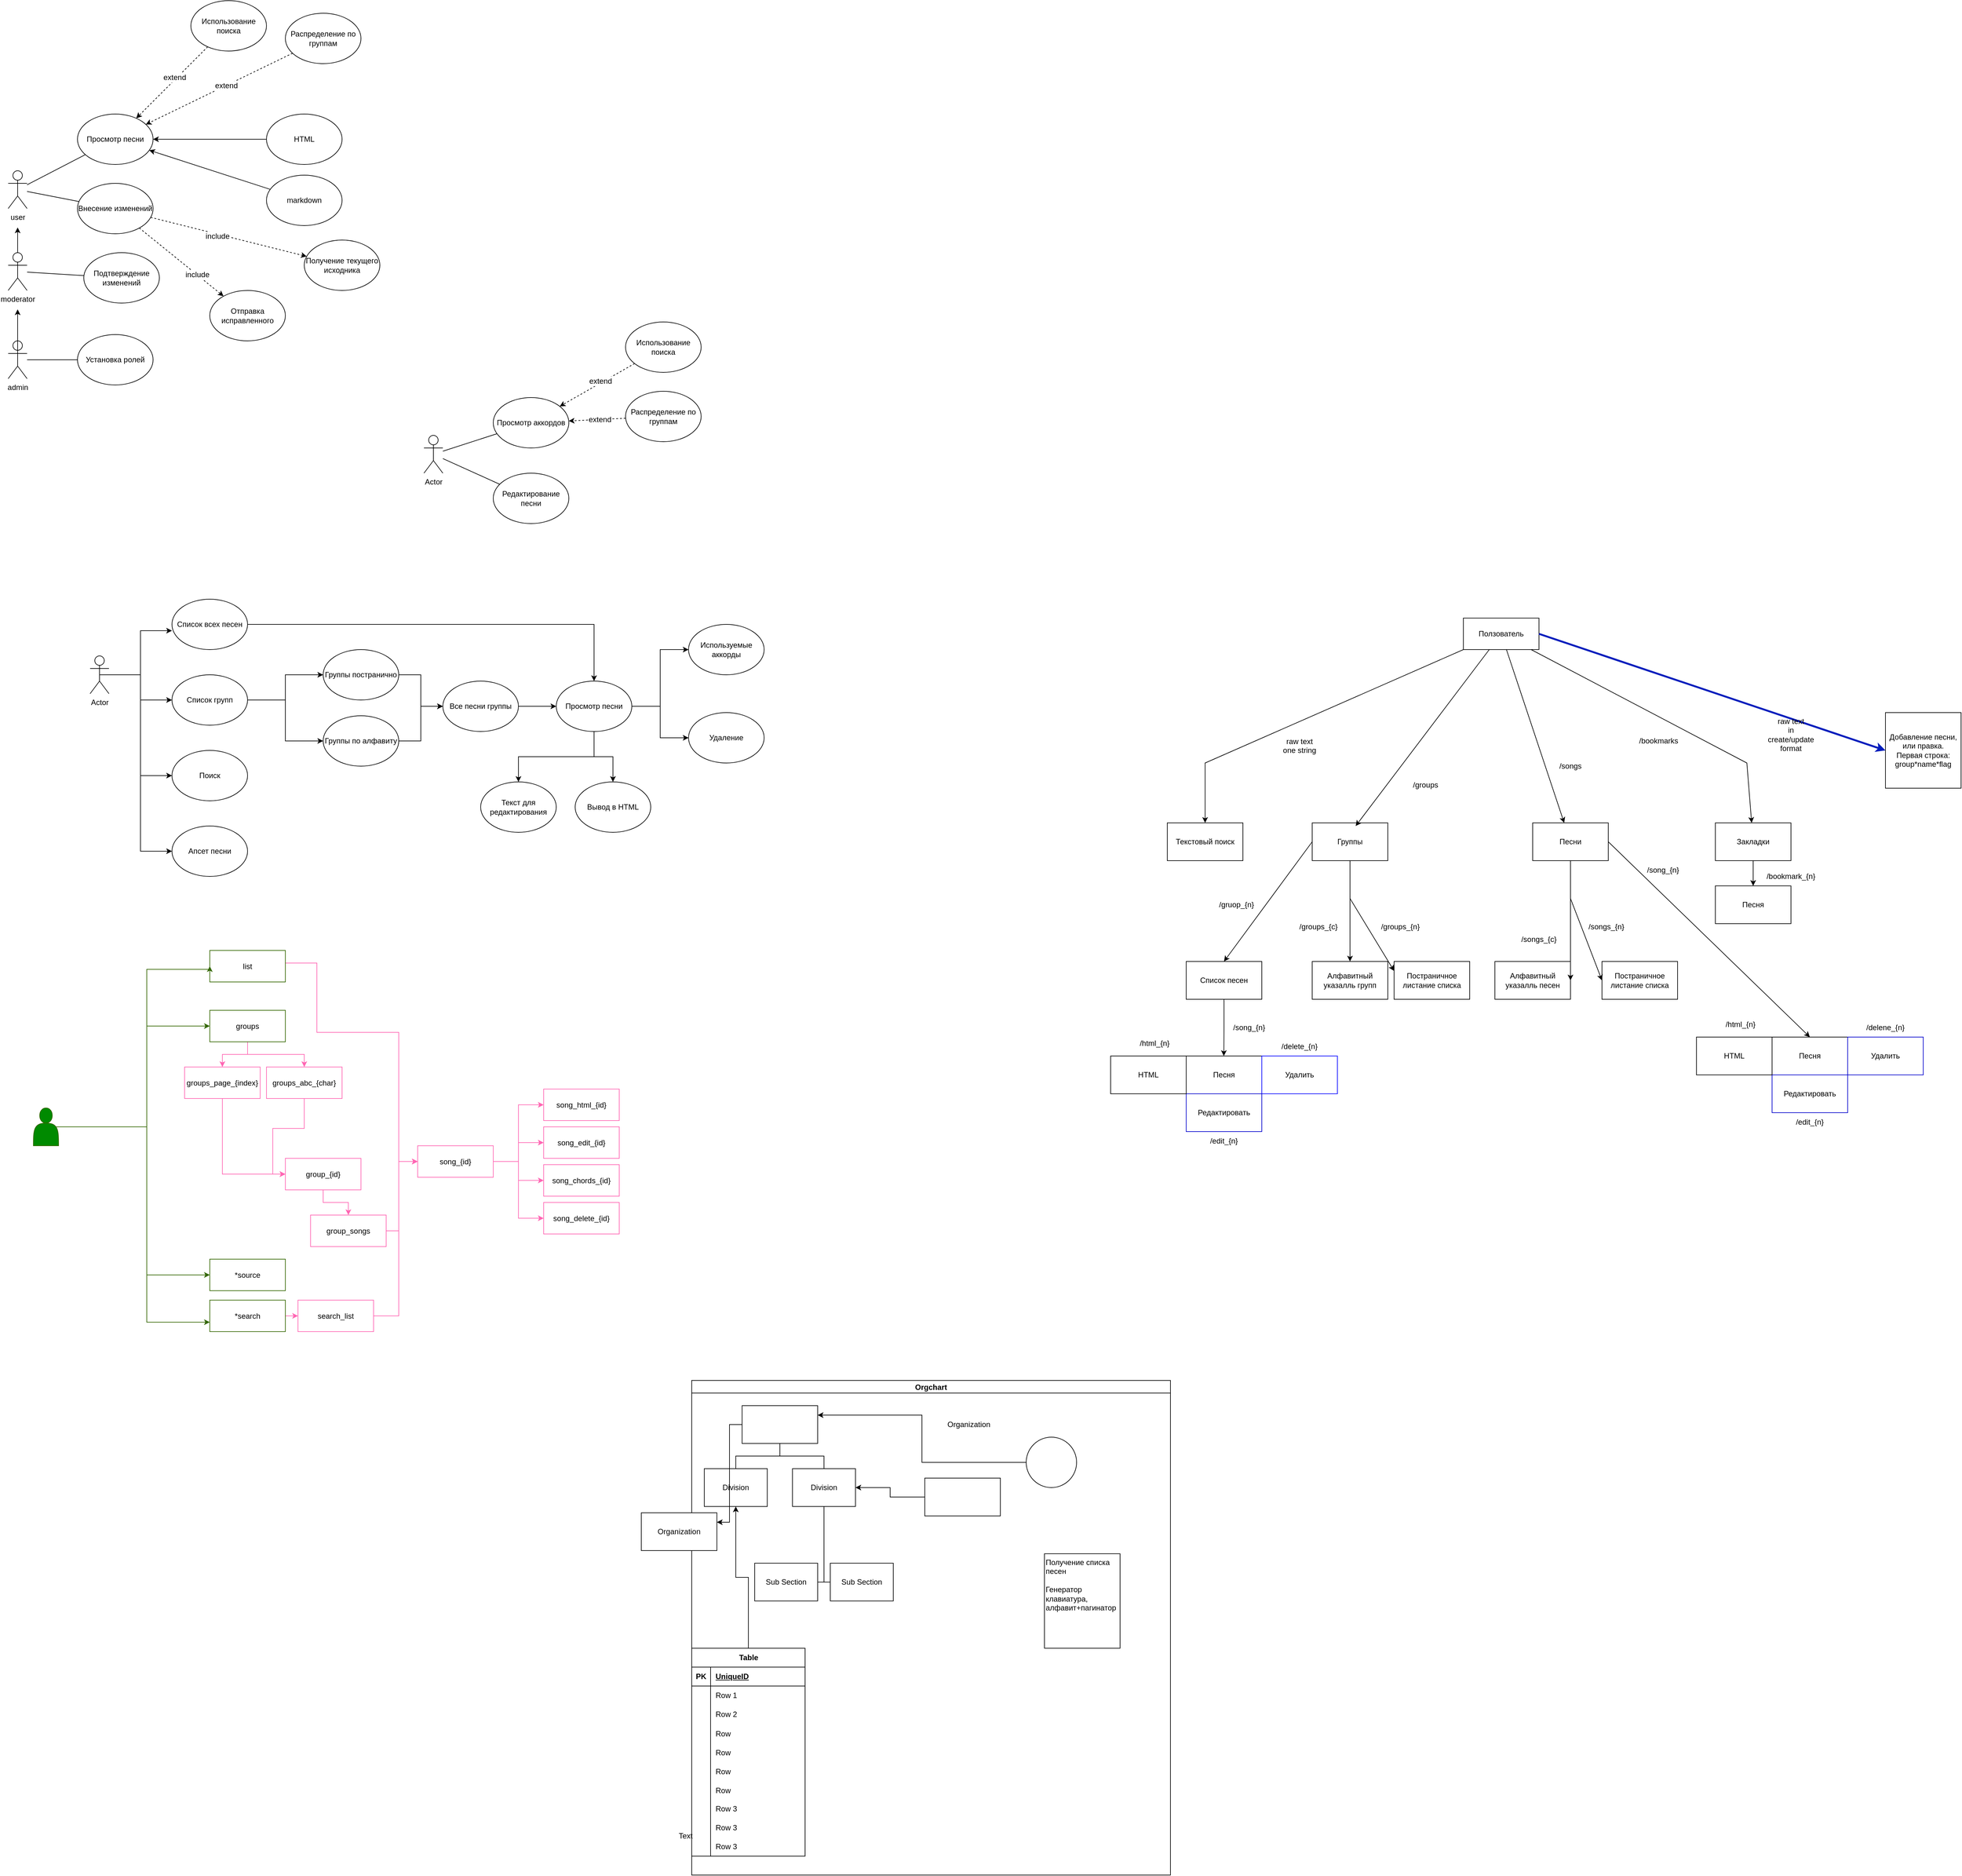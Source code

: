 <mxfile version="24.7.17">
  <diagram name="Страница — 1" id="E1aOz_OCNNKSFYJLTuQA">
    <mxGraphModel dx="2257" dy="3192" grid="1" gridSize="10" guides="1" tooltips="1" connect="1" arrows="1" fold="1" page="1" pageScale="1" pageWidth="827" pageHeight="1169" background="none" math="0" shadow="0">
      <root>
        <mxCell id="0" />
        <mxCell id="1" parent="0" />
        <mxCell id="ElJob3rPs2nKZKBBOf4i-142" value="Orgchart" style="swimlane;startSize=20;horizontal=1;containerType=tree;newEdgeStyle={&quot;edgeStyle&quot;:&quot;elbowEdgeStyle&quot;,&quot;startArrow&quot;:&quot;none&quot;,&quot;endArrow&quot;:&quot;none&quot;};" vertex="1" parent="1">
          <mxGeometry x="815" y="160" width="760" height="785" as="geometry">
            <mxRectangle x="90" y="450" width="90" height="30" as="alternateBounds" />
          </mxGeometry>
        </mxCell>
        <mxCell id="ElJob3rPs2nKZKBBOf4i-143" value="" style="edgeStyle=elbowEdgeStyle;elbow=vertical;sourcePerimeterSpacing=0;targetPerimeterSpacing=0;startArrow=none;endArrow=none;rounded=0;curved=0;" edge="1" parent="ElJob3rPs2nKZKBBOf4i-142" source="ElJob3rPs2nKZKBBOf4i-145" target="ElJob3rPs2nKZKBBOf4i-146">
          <mxGeometry relative="1" as="geometry" />
        </mxCell>
        <mxCell id="ElJob3rPs2nKZKBBOf4i-144" value="" style="edgeStyle=elbowEdgeStyle;elbow=vertical;sourcePerimeterSpacing=0;targetPerimeterSpacing=0;startArrow=none;endArrow=none;rounded=0;curved=0;" edge="1" parent="ElJob3rPs2nKZKBBOf4i-142" source="ElJob3rPs2nKZKBBOf4i-145" target="ElJob3rPs2nKZKBBOf4i-147">
          <mxGeometry relative="1" as="geometry" />
        </mxCell>
        <UserObject label="&lt;blockquote style=&quot;margin: 0 0 0 40px; border: none; padding: 0px;&quot;&gt;&lt;blockquote style=&quot;margin: 0 0 0 40px; border: none; padding: 0px;&quot;&gt;&lt;blockquote style=&quot;margin: 0 0 0 40px; border: none; padding: 0px;&quot;&gt;&lt;blockquote style=&quot;margin: 0 0 0 40px; border: none; padding: 0px;&quot;&gt;&lt;blockquote style=&quot;margin: 0 0 0 40px; border: none; padding: 0px;&quot;&gt;&lt;blockquote style=&quot;margin: 0 0 0 40px; border: none; padding: 0px;&quot;&gt;&lt;blockquote style=&quot;margin: 0 0 0 40px; border: none; padding: 0px;&quot;&gt;&lt;blockquote style=&quot;margin: 0 0 0 40px; border: none; padding: 0px;&quot;&gt;&lt;blockquote style=&quot;margin: 0 0 0 40px; border: none; padding: 0px;&quot;&gt;&lt;blockquote style=&quot;margin: 0 0 0 40px; border: none; padding: 0px;&quot;&gt;&lt;blockquote style=&quot;margin: 0 0 0 40px; border: none; padding: 0px;&quot;&gt;&lt;blockquote style=&quot;margin: 0 0 0 40px; border: none; padding: 0px;&quot;&gt;&lt;blockquote style=&quot;margin: 0 0 0 40px; border: none; padding: 0px;&quot;&gt;&lt;blockquote style=&quot;margin: 0 0 0 40px; border: none; padding: 0px;&quot;&gt;&lt;blockquote style=&quot;margin: 0 0 0 40px; border: none; padding: 0px;&quot;&gt;Organization&lt;/blockquote&gt;&lt;/blockquote&gt;&lt;/blockquote&gt;&lt;/blockquote&gt;&lt;/blockquote&gt;&lt;/blockquote&gt;&lt;/blockquote&gt;&lt;/blockquote&gt;&lt;/blockquote&gt;&lt;/blockquote&gt;&lt;/blockquote&gt;&lt;/blockquote&gt;&lt;/blockquote&gt;&lt;/blockquote&gt;&lt;/blockquote&gt;" treeRoot="1" id="ElJob3rPs2nKZKBBOf4i-145">
          <mxCell style="whiteSpace=wrap;html=1;align=center;treeFolding=1;treeMoving=1;newEdgeStyle={&quot;edgeStyle&quot;:&quot;elbowEdgeStyle&quot;,&quot;startArrow&quot;:&quot;none&quot;,&quot;endArrow&quot;:&quot;none&quot;};" vertex="1" parent="ElJob3rPs2nKZKBBOf4i-142">
            <mxGeometry x="80" y="40" width="120" height="60" as="geometry" />
          </mxCell>
        </UserObject>
        <mxCell id="ElJob3rPs2nKZKBBOf4i-146" value="Division" style="whiteSpace=wrap;html=1;align=center;verticalAlign=middle;treeFolding=1;treeMoving=1;newEdgeStyle={&quot;edgeStyle&quot;:&quot;elbowEdgeStyle&quot;,&quot;startArrow&quot;:&quot;none&quot;,&quot;endArrow&quot;:&quot;none&quot;};" vertex="1" collapsed="1" parent="ElJob3rPs2nKZKBBOf4i-142">
          <mxGeometry x="20" y="140" width="100" height="60" as="geometry" />
        </mxCell>
        <mxCell id="ElJob3rPs2nKZKBBOf4i-147" value="Division" style="whiteSpace=wrap;html=1;align=center;verticalAlign=middle;treeFolding=1;treeMoving=1;newEdgeStyle={&quot;edgeStyle&quot;:&quot;elbowEdgeStyle&quot;,&quot;startArrow&quot;:&quot;none&quot;,&quot;endArrow&quot;:&quot;none&quot;};" vertex="1" parent="ElJob3rPs2nKZKBBOf4i-142">
          <mxGeometry x="160" y="140" width="100" height="60" as="geometry" />
        </mxCell>
        <mxCell id="ElJob3rPs2nKZKBBOf4i-148" value="" style="edgeStyle=orthogonalEdgeStyle;sourcePerimeterSpacing=0;targetPerimeterSpacing=0;startArrow=none;endArrow=none;rounded=0;targetPortConstraint=eastwest;sourcePortConstraint=northsouth;curved=0;rounded=0;exitX=0.5;exitY=1;exitDx=0;exitDy=0;" edge="1" target="ElJob3rPs2nKZKBBOf4i-150" parent="ElJob3rPs2nKZKBBOf4i-142" source="ElJob3rPs2nKZKBBOf4i-147">
          <mxGeometry relative="1" as="geometry">
            <mxPoint x="210" y="250" as="sourcePoint" />
          </mxGeometry>
        </mxCell>
        <mxCell id="ElJob3rPs2nKZKBBOf4i-149" value="" style="edgeStyle=orthogonalEdgeStyle;sourcePerimeterSpacing=0;targetPerimeterSpacing=0;startArrow=none;endArrow=none;rounded=0;targetPortConstraint=eastwest;sourcePortConstraint=northsouth;curved=0;rounded=0;" edge="1" target="ElJob3rPs2nKZKBBOf4i-151" parent="ElJob3rPs2nKZKBBOf4i-142" source="ElJob3rPs2nKZKBBOf4i-147">
          <mxGeometry relative="1" as="geometry">
            <mxPoint x="210" y="250" as="sourcePoint" />
          </mxGeometry>
        </mxCell>
        <mxCell id="ElJob3rPs2nKZKBBOf4i-150" value="Sub Section" style="whiteSpace=wrap;html=1;align=center;verticalAlign=middle;treeFolding=1;treeMoving=1;" vertex="1" collapsed="1" parent="ElJob3rPs2nKZKBBOf4i-142">
          <mxGeometry x="100" y="290" width="100" height="60" as="geometry" />
        </mxCell>
        <mxCell id="ElJob3rPs2nKZKBBOf4i-151" value="Sub Section" style="whiteSpace=wrap;html=1;align=center;verticalAlign=middle;treeFolding=1;treeMoving=1;" vertex="1" parent="ElJob3rPs2nKZKBBOf4i-142">
          <mxGeometry x="220" y="290" width="100" height="60" as="geometry" />
        </mxCell>
        <mxCell id="ElJob3rPs2nKZKBBOf4i-153" value="" style="ellipse;whiteSpace=wrap;html=1;" vertex="1" parent="ElJob3rPs2nKZKBBOf4i-142">
          <mxGeometry x="531" y="90" width="80" height="80" as="geometry" />
        </mxCell>
        <mxCell id="ElJob3rPs2nKZKBBOf4i-155" style="edgeStyle=orthogonalEdgeStyle;rounded=0;orthogonalLoop=1;jettySize=auto;html=1;exitX=0;exitY=0.5;exitDx=0;exitDy=0;" edge="1" parent="ElJob3rPs2nKZKBBOf4i-142" source="ElJob3rPs2nKZKBBOf4i-154" target="ElJob3rPs2nKZKBBOf4i-147">
          <mxGeometry relative="1" as="geometry" />
        </mxCell>
        <mxCell id="ElJob3rPs2nKZKBBOf4i-154" value="" style="whiteSpace=wrap;html=1;" vertex="1" parent="ElJob3rPs2nKZKBBOf4i-142">
          <mxGeometry x="370" y="155" width="120" height="60" as="geometry" />
        </mxCell>
        <mxCell id="ElJob3rPs2nKZKBBOf4i-156" style="edgeStyle=orthogonalEdgeStyle;rounded=0;orthogonalLoop=1;jettySize=auto;html=1;exitX=0;exitY=0.5;exitDx=0;exitDy=0;entryX=1;entryY=0.25;entryDx=0;entryDy=0;" edge="1" parent="ElJob3rPs2nKZKBBOf4i-142" source="ElJob3rPs2nKZKBBOf4i-153" target="ElJob3rPs2nKZKBBOf4i-145">
          <mxGeometry relative="1" as="geometry" />
        </mxCell>
        <mxCell id="ElJob3rPs2nKZKBBOf4i-157" value="Получение списка песен&lt;div&gt;&lt;br&gt;&lt;/div&gt;&lt;div&gt;Генератор клавиатура, алфавит+пагинатор&lt;/div&gt;" style="rounded=0;whiteSpace=wrap;html=1;movable=1;resizable=1;rotatable=1;deletable=1;editable=1;locked=0;connectable=1;align=left;verticalAlign=top;" vertex="1" parent="ElJob3rPs2nKZKBBOf4i-142">
          <mxGeometry x="560" y="275" width="120" height="150" as="geometry" />
        </mxCell>
        <mxCell id="ElJob3rPs2nKZKBBOf4i-189" style="edgeStyle=orthogonalEdgeStyle;rounded=0;orthogonalLoop=1;jettySize=auto;html=1;exitX=0.5;exitY=0;exitDx=0;exitDy=0;" edge="1" parent="ElJob3rPs2nKZKBBOf4i-142" source="ElJob3rPs2nKZKBBOf4i-158" target="ElJob3rPs2nKZKBBOf4i-146">
          <mxGeometry relative="1" as="geometry" />
        </mxCell>
        <mxCell id="ElJob3rPs2nKZKBBOf4i-158" value="Table" style="shape=table;startSize=30;container=1;collapsible=1;childLayout=tableLayout;fixedRows=1;rowLines=0;fontStyle=1;align=center;resizeLast=1;html=1;" vertex="1" parent="ElJob3rPs2nKZKBBOf4i-142">
          <mxGeometry y="425" width="180" height="330" as="geometry" />
        </mxCell>
        <mxCell id="ElJob3rPs2nKZKBBOf4i-159" value="" style="shape=tableRow;horizontal=0;startSize=0;swimlaneHead=0;swimlaneBody=0;fillColor=none;collapsible=0;dropTarget=0;points=[[0,0.5],[1,0.5]];portConstraint=eastwest;top=0;left=0;right=0;bottom=1;" vertex="1" parent="ElJob3rPs2nKZKBBOf4i-158">
          <mxGeometry y="30" width="180" height="30" as="geometry" />
        </mxCell>
        <mxCell id="ElJob3rPs2nKZKBBOf4i-160" value="PK" style="shape=partialRectangle;connectable=0;fillColor=none;top=0;left=0;bottom=0;right=0;fontStyle=1;overflow=hidden;whiteSpace=wrap;html=1;" vertex="1" parent="ElJob3rPs2nKZKBBOf4i-159">
          <mxGeometry width="30" height="30" as="geometry">
            <mxRectangle width="30" height="30" as="alternateBounds" />
          </mxGeometry>
        </mxCell>
        <mxCell id="ElJob3rPs2nKZKBBOf4i-161" value="UniqueID" style="shape=partialRectangle;connectable=0;fillColor=none;top=0;left=0;bottom=0;right=0;align=left;spacingLeft=6;fontStyle=5;overflow=hidden;whiteSpace=wrap;html=1;" vertex="1" parent="ElJob3rPs2nKZKBBOf4i-159">
          <mxGeometry x="30" width="150" height="30" as="geometry">
            <mxRectangle width="150" height="30" as="alternateBounds" />
          </mxGeometry>
        </mxCell>
        <mxCell id="ElJob3rPs2nKZKBBOf4i-162" value="" style="shape=tableRow;horizontal=0;startSize=0;swimlaneHead=0;swimlaneBody=0;fillColor=none;collapsible=0;dropTarget=0;points=[[0,0.5],[1,0.5]];portConstraint=eastwest;top=0;left=0;right=0;bottom=0;" vertex="1" parent="ElJob3rPs2nKZKBBOf4i-158">
          <mxGeometry y="60" width="180" height="30" as="geometry" />
        </mxCell>
        <mxCell id="ElJob3rPs2nKZKBBOf4i-163" value="" style="shape=partialRectangle;connectable=0;fillColor=none;top=0;left=0;bottom=0;right=0;editable=1;overflow=hidden;whiteSpace=wrap;html=1;" vertex="1" parent="ElJob3rPs2nKZKBBOf4i-162">
          <mxGeometry width="30" height="30" as="geometry">
            <mxRectangle width="30" height="30" as="alternateBounds" />
          </mxGeometry>
        </mxCell>
        <mxCell id="ElJob3rPs2nKZKBBOf4i-164" value="Row 1" style="shape=partialRectangle;connectable=0;fillColor=none;top=0;left=0;bottom=0;right=0;align=left;spacingLeft=6;overflow=hidden;whiteSpace=wrap;html=1;" vertex="1" parent="ElJob3rPs2nKZKBBOf4i-162">
          <mxGeometry x="30" width="150" height="30" as="geometry">
            <mxRectangle width="150" height="30" as="alternateBounds" />
          </mxGeometry>
        </mxCell>
        <mxCell id="ElJob3rPs2nKZKBBOf4i-165" value="" style="shape=tableRow;horizontal=0;startSize=0;swimlaneHead=0;swimlaneBody=0;fillColor=none;collapsible=0;dropTarget=0;points=[[0,0.5],[1,0.5]];portConstraint=eastwest;top=0;left=0;right=0;bottom=0;" vertex="1" parent="ElJob3rPs2nKZKBBOf4i-158">
          <mxGeometry y="90" width="180" height="30" as="geometry" />
        </mxCell>
        <mxCell id="ElJob3rPs2nKZKBBOf4i-166" value="" style="shape=partialRectangle;connectable=0;fillColor=none;top=0;left=0;bottom=0;right=0;editable=1;overflow=hidden;whiteSpace=wrap;html=1;" vertex="1" parent="ElJob3rPs2nKZKBBOf4i-165">
          <mxGeometry width="30" height="30" as="geometry">
            <mxRectangle width="30" height="30" as="alternateBounds" />
          </mxGeometry>
        </mxCell>
        <mxCell id="ElJob3rPs2nKZKBBOf4i-167" value="Row 2" style="shape=partialRectangle;connectable=0;fillColor=none;top=0;left=0;bottom=0;right=0;align=left;spacingLeft=6;overflow=hidden;whiteSpace=wrap;html=1;" vertex="1" parent="ElJob3rPs2nKZKBBOf4i-165">
          <mxGeometry x="30" width="150" height="30" as="geometry">
            <mxRectangle width="150" height="30" as="alternateBounds" />
          </mxGeometry>
        </mxCell>
        <mxCell id="ElJob3rPs2nKZKBBOf4i-168" value="" style="shape=tableRow;horizontal=0;startSize=0;swimlaneHead=0;swimlaneBody=0;fillColor=none;collapsible=0;dropTarget=0;points=[[0,0.5],[1,0.5]];portConstraint=eastwest;top=0;left=0;right=0;bottom=0;" vertex="1" parent="ElJob3rPs2nKZKBBOf4i-158">
          <mxGeometry y="120" width="180" height="30" as="geometry" />
        </mxCell>
        <mxCell id="ElJob3rPs2nKZKBBOf4i-169" value="" style="shape=partialRectangle;connectable=0;fillColor=none;top=0;left=0;bottom=0;right=0;editable=1;overflow=hidden;" vertex="1" parent="ElJob3rPs2nKZKBBOf4i-168">
          <mxGeometry width="30" height="30" as="geometry">
            <mxRectangle width="30" height="30" as="alternateBounds" />
          </mxGeometry>
        </mxCell>
        <mxCell id="ElJob3rPs2nKZKBBOf4i-170" value="Row" style="shape=partialRectangle;connectable=0;fillColor=none;top=0;left=0;bottom=0;right=0;align=left;spacingLeft=6;overflow=hidden;" vertex="1" parent="ElJob3rPs2nKZKBBOf4i-168">
          <mxGeometry x="30" width="150" height="30" as="geometry">
            <mxRectangle width="150" height="30" as="alternateBounds" />
          </mxGeometry>
        </mxCell>
        <mxCell id="ElJob3rPs2nKZKBBOf4i-171" value="" style="shape=tableRow;horizontal=0;startSize=0;swimlaneHead=0;swimlaneBody=0;fillColor=none;collapsible=0;dropTarget=0;points=[[0,0.5],[1,0.5]];portConstraint=eastwest;top=0;left=0;right=0;bottom=0;" vertex="1" parent="ElJob3rPs2nKZKBBOf4i-158">
          <mxGeometry y="150" width="180" height="30" as="geometry" />
        </mxCell>
        <mxCell id="ElJob3rPs2nKZKBBOf4i-172" value="" style="shape=partialRectangle;connectable=0;fillColor=none;top=0;left=0;bottom=0;right=0;editable=1;overflow=hidden;" vertex="1" parent="ElJob3rPs2nKZKBBOf4i-171">
          <mxGeometry width="30" height="30" as="geometry">
            <mxRectangle width="30" height="30" as="alternateBounds" />
          </mxGeometry>
        </mxCell>
        <mxCell id="ElJob3rPs2nKZKBBOf4i-173" value="Row" style="shape=partialRectangle;connectable=0;fillColor=none;top=0;left=0;bottom=0;right=0;align=left;spacingLeft=6;overflow=hidden;" vertex="1" parent="ElJob3rPs2nKZKBBOf4i-171">
          <mxGeometry x="30" width="150" height="30" as="geometry">
            <mxRectangle width="150" height="30" as="alternateBounds" />
          </mxGeometry>
        </mxCell>
        <mxCell id="ElJob3rPs2nKZKBBOf4i-174" value="" style="shape=tableRow;horizontal=0;startSize=0;swimlaneHead=0;swimlaneBody=0;fillColor=none;collapsible=0;dropTarget=0;points=[[0,0.5],[1,0.5]];portConstraint=eastwest;top=0;left=0;right=0;bottom=0;" vertex="1" parent="ElJob3rPs2nKZKBBOf4i-158">
          <mxGeometry y="180" width="180" height="30" as="geometry" />
        </mxCell>
        <mxCell id="ElJob3rPs2nKZKBBOf4i-175" value="" style="shape=partialRectangle;connectable=0;fillColor=none;top=0;left=0;bottom=0;right=0;editable=1;overflow=hidden;" vertex="1" parent="ElJob3rPs2nKZKBBOf4i-174">
          <mxGeometry width="30" height="30" as="geometry">
            <mxRectangle width="30" height="30" as="alternateBounds" />
          </mxGeometry>
        </mxCell>
        <mxCell id="ElJob3rPs2nKZKBBOf4i-176" value="Row" style="shape=partialRectangle;connectable=0;fillColor=none;top=0;left=0;bottom=0;right=0;align=left;spacingLeft=6;overflow=hidden;" vertex="1" parent="ElJob3rPs2nKZKBBOf4i-174">
          <mxGeometry x="30" width="150" height="30" as="geometry">
            <mxRectangle width="150" height="30" as="alternateBounds" />
          </mxGeometry>
        </mxCell>
        <mxCell id="ElJob3rPs2nKZKBBOf4i-177" value="" style="shape=tableRow;horizontal=0;startSize=0;swimlaneHead=0;swimlaneBody=0;fillColor=none;collapsible=0;dropTarget=0;points=[[0,0.5],[1,0.5]];portConstraint=eastwest;top=0;left=0;right=0;bottom=0;" vertex="1" parent="ElJob3rPs2nKZKBBOf4i-158">
          <mxGeometry y="210" width="180" height="30" as="geometry" />
        </mxCell>
        <mxCell id="ElJob3rPs2nKZKBBOf4i-178" value="" style="shape=partialRectangle;connectable=0;fillColor=none;top=0;left=0;bottom=0;right=0;editable=1;overflow=hidden;" vertex="1" parent="ElJob3rPs2nKZKBBOf4i-177">
          <mxGeometry width="30" height="30" as="geometry">
            <mxRectangle width="30" height="30" as="alternateBounds" />
          </mxGeometry>
        </mxCell>
        <mxCell id="ElJob3rPs2nKZKBBOf4i-179" value="Row" style="shape=partialRectangle;connectable=0;fillColor=none;top=0;left=0;bottom=0;right=0;align=left;spacingLeft=6;overflow=hidden;" vertex="1" parent="ElJob3rPs2nKZKBBOf4i-177">
          <mxGeometry x="30" width="150" height="30" as="geometry">
            <mxRectangle width="150" height="30" as="alternateBounds" />
          </mxGeometry>
        </mxCell>
        <mxCell id="ElJob3rPs2nKZKBBOf4i-180" value="" style="shape=tableRow;horizontal=0;startSize=0;swimlaneHead=0;swimlaneBody=0;fillColor=none;collapsible=0;dropTarget=0;points=[[0,0.5],[1,0.5]];portConstraint=eastwest;top=0;left=0;right=0;bottom=0;" vertex="1" parent="ElJob3rPs2nKZKBBOf4i-158">
          <mxGeometry y="240" width="180" height="30" as="geometry" />
        </mxCell>
        <mxCell id="ElJob3rPs2nKZKBBOf4i-181" value="" style="shape=partialRectangle;connectable=0;fillColor=none;top=0;left=0;bottom=0;right=0;editable=1;overflow=hidden;whiteSpace=wrap;html=1;" vertex="1" parent="ElJob3rPs2nKZKBBOf4i-180">
          <mxGeometry width="30" height="30" as="geometry">
            <mxRectangle width="30" height="30" as="alternateBounds" />
          </mxGeometry>
        </mxCell>
        <mxCell id="ElJob3rPs2nKZKBBOf4i-182" value="Row 3" style="shape=partialRectangle;connectable=0;fillColor=none;top=0;left=0;bottom=0;right=0;align=left;spacingLeft=6;overflow=hidden;whiteSpace=wrap;html=1;" vertex="1" parent="ElJob3rPs2nKZKBBOf4i-180">
          <mxGeometry x="30" width="150" height="30" as="geometry">
            <mxRectangle width="150" height="30" as="alternateBounds" />
          </mxGeometry>
        </mxCell>
        <mxCell id="ElJob3rPs2nKZKBBOf4i-183" value="" style="shape=tableRow;horizontal=0;startSize=0;swimlaneHead=0;swimlaneBody=0;fillColor=none;collapsible=0;dropTarget=0;points=[[0,0.5],[1,0.5]];portConstraint=eastwest;top=0;left=0;right=0;bottom=0;" vertex="1" parent="ElJob3rPs2nKZKBBOf4i-158">
          <mxGeometry y="270" width="180" height="30" as="geometry" />
        </mxCell>
        <mxCell id="ElJob3rPs2nKZKBBOf4i-184" value="" style="shape=partialRectangle;connectable=0;fillColor=none;top=0;left=0;bottom=0;right=0;editable=1;overflow=hidden;whiteSpace=wrap;html=1;" vertex="1" parent="ElJob3rPs2nKZKBBOf4i-183">
          <mxGeometry width="30" height="30" as="geometry">
            <mxRectangle width="30" height="30" as="alternateBounds" />
          </mxGeometry>
        </mxCell>
        <mxCell id="ElJob3rPs2nKZKBBOf4i-185" value="Row 3" style="shape=partialRectangle;connectable=0;fillColor=none;top=0;left=0;bottom=0;right=0;align=left;spacingLeft=6;overflow=hidden;whiteSpace=wrap;html=1;" vertex="1" parent="ElJob3rPs2nKZKBBOf4i-183">
          <mxGeometry x="30" width="150" height="30" as="geometry">
            <mxRectangle width="150" height="30" as="alternateBounds" />
          </mxGeometry>
        </mxCell>
        <mxCell id="ElJob3rPs2nKZKBBOf4i-186" value="" style="shape=tableRow;horizontal=0;startSize=0;swimlaneHead=0;swimlaneBody=0;fillColor=none;collapsible=0;dropTarget=0;points=[[0,0.5],[1,0.5]];portConstraint=eastwest;top=0;left=0;right=0;bottom=0;" vertex="1" parent="ElJob3rPs2nKZKBBOf4i-158">
          <mxGeometry y="300" width="180" height="30" as="geometry" />
        </mxCell>
        <mxCell id="ElJob3rPs2nKZKBBOf4i-187" value="" style="shape=partialRectangle;connectable=0;fillColor=none;top=0;left=0;bottom=0;right=0;editable=1;overflow=hidden;whiteSpace=wrap;html=1;" vertex="1" parent="ElJob3rPs2nKZKBBOf4i-186">
          <mxGeometry width="30" height="30" as="geometry">
            <mxRectangle width="30" height="30" as="alternateBounds" />
          </mxGeometry>
        </mxCell>
        <mxCell id="ElJob3rPs2nKZKBBOf4i-188" value="Row 3" style="shape=partialRectangle;connectable=0;fillColor=none;top=0;left=0;bottom=0;right=0;align=left;spacingLeft=6;overflow=hidden;whiteSpace=wrap;html=1;" vertex="1" parent="ElJob3rPs2nKZKBBOf4i-186">
          <mxGeometry x="30" width="150" height="30" as="geometry">
            <mxRectangle width="150" height="30" as="alternateBounds" />
          </mxGeometry>
        </mxCell>
        <mxCell id="ElJob3rPs2nKZKBBOf4i-280" style="edgeStyle=orthogonalEdgeStyle;rounded=0;orthogonalLoop=1;jettySize=auto;html=1;exitX=0;exitY=0.5;exitDx=0;exitDy=0;entryX=1;entryY=0.25;entryDx=0;entryDy=0;" edge="1" target="ElJob3rPs2nKZKBBOf4i-281" source="ElJob3rPs2nKZKBBOf4i-145" parent="ElJob3rPs2nKZKBBOf4i-142">
          <mxGeometry relative="1" as="geometry">
            <mxPoint x="1346" y="290" as="sourcePoint" />
          </mxGeometry>
        </mxCell>
        <UserObject label="Organization" treeRoot="1" id="ElJob3rPs2nKZKBBOf4i-281">
          <mxCell style="whiteSpace=wrap;html=1;align=center;treeFolding=1;treeMoving=1;newEdgeStyle={&quot;edgeStyle&quot;:&quot;elbowEdgeStyle&quot;,&quot;startArrow&quot;:&quot;none&quot;,&quot;endArrow&quot;:&quot;none&quot;};" vertex="1" parent="ElJob3rPs2nKZKBBOf4i-142">
            <mxGeometry x="-80" y="210" width="120" height="60" as="geometry" />
          </mxCell>
        </UserObject>
        <mxCell id="ElJob3rPs2nKZKBBOf4i-152" value="Text" style="text;html=1;align=center;verticalAlign=middle;resizable=0;points=[];autosize=1;strokeColor=none;fillColor=none;" vertex="1" parent="1">
          <mxGeometry x="780" y="868" width="50" height="30" as="geometry" />
        </mxCell>
        <mxCell id="ElJob3rPs2nKZKBBOf4i-259" style="edgeStyle=orthogonalEdgeStyle;rounded=0;orthogonalLoop=1;jettySize=auto;html=1;entryX=0;entryY=0.5;entryDx=0;entryDy=0;fontFamily=Helvetica;fontSize=12;fontColor=default;strokeColor=#FF66B3;" edge="1" parent="1" source="ElJob3rPs2nKZKBBOf4i-193" target="ElJob3rPs2nKZKBBOf4i-194">
          <mxGeometry relative="1" as="geometry">
            <Array as="points">
              <mxPoint x="220" y="-502.5" />
              <mxPoint x="220" y="-392.5" />
              <mxPoint x="350" y="-392.5" />
              <mxPoint x="350" y="-187.5" />
            </Array>
          </mxGeometry>
        </mxCell>
        <mxCell id="ElJob3rPs2nKZKBBOf4i-193" value="list" style="rounded=0;whiteSpace=wrap;html=1;strokeColor=#336600;" vertex="1" parent="1">
          <mxGeometry x="50" y="-522.5" width="120" height="50" as="geometry" />
        </mxCell>
        <mxCell id="ElJob3rPs2nKZKBBOf4i-257" style="edgeStyle=orthogonalEdgeStyle;rounded=0;orthogonalLoop=1;jettySize=auto;html=1;entryX=0;entryY=0.5;entryDx=0;entryDy=0;fontFamily=Helvetica;fontSize=12;fontColor=default;strokeColor=#FF66B3;" edge="1" parent="1" source="ElJob3rPs2nKZKBBOf4i-194" target="ElJob3rPs2nKZKBBOf4i-247">
          <mxGeometry relative="1" as="geometry" />
        </mxCell>
        <mxCell id="ElJob3rPs2nKZKBBOf4i-258" style="edgeStyle=orthogonalEdgeStyle;rounded=0;orthogonalLoop=1;jettySize=auto;html=1;entryX=0;entryY=0.5;entryDx=0;entryDy=0;fontFamily=Helvetica;fontSize=12;fontColor=default;strokeColor=#FF66B3;" edge="1" parent="1" source="ElJob3rPs2nKZKBBOf4i-194" target="ElJob3rPs2nKZKBBOf4i-248">
          <mxGeometry relative="1" as="geometry" />
        </mxCell>
        <mxCell id="ElJob3rPs2nKZKBBOf4i-283" style="edgeStyle=orthogonalEdgeStyle;rounded=0;orthogonalLoop=1;jettySize=auto;html=1;entryX=0;entryY=0.5;entryDx=0;entryDy=0;fontFamily=Helvetica;fontSize=12;fontColor=default;fillColor=#d80073;strokeColor=#FF66B3;" edge="1" parent="1" source="ElJob3rPs2nKZKBBOf4i-194" target="ElJob3rPs2nKZKBBOf4i-282">
          <mxGeometry relative="1" as="geometry" />
        </mxCell>
        <mxCell id="ElJob3rPs2nKZKBBOf4i-287" style="edgeStyle=orthogonalEdgeStyle;rounded=0;orthogonalLoop=1;jettySize=auto;html=1;entryX=0;entryY=0.5;entryDx=0;entryDy=0;fontFamily=Helvetica;fontSize=12;fontColor=default;fillColor=#d80073;strokeColor=#FF66B3;" edge="1" parent="1" source="ElJob3rPs2nKZKBBOf4i-194" target="ElJob3rPs2nKZKBBOf4i-286">
          <mxGeometry relative="1" as="geometry" />
        </mxCell>
        <mxCell id="ElJob3rPs2nKZKBBOf4i-194" value="song_{id}" style="rounded=0;whiteSpace=wrap;html=1;strokeColor=#FF66B3;" vertex="1" parent="1">
          <mxGeometry x="380" y="-212.5" width="120" height="50" as="geometry" />
        </mxCell>
        <mxCell id="ElJob3rPs2nKZKBBOf4i-195" value="Ползователь" style="rounded=0;whiteSpace=wrap;html=1;" vertex="1" parent="1">
          <mxGeometry x="2040" y="-1050" width="120" height="50" as="geometry" />
        </mxCell>
        <mxCell id="ElJob3rPs2nKZKBBOf4i-196" value="Группы" style="rounded=0;whiteSpace=wrap;html=1;" vertex="1" parent="1">
          <mxGeometry x="1800" y="-725" width="120" height="60" as="geometry" />
        </mxCell>
        <mxCell id="ElJob3rPs2nKZKBBOf4i-197" value="Текстовый п&lt;span style=&quot;background-color: initial;&quot;&gt;оиск&lt;/span&gt;" style="rounded=0;whiteSpace=wrap;html=1;" vertex="1" parent="1">
          <mxGeometry x="1570" y="-725" width="120" height="60" as="geometry" />
        </mxCell>
        <mxCell id="ElJob3rPs2nKZKBBOf4i-198" value="Алфавитный указалль групп" style="rounded=0;whiteSpace=wrap;html=1;" vertex="1" parent="1">
          <mxGeometry x="1800" y="-505" width="120" height="60" as="geometry" />
        </mxCell>
        <mxCell id="ElJob3rPs2nKZKBBOf4i-199" value="Постраничное&lt;div&gt;листание списка&lt;/div&gt;" style="rounded=0;whiteSpace=wrap;html=1;" vertex="1" parent="1">
          <mxGeometry x="1930" y="-505" width="120" height="60" as="geometry" />
        </mxCell>
        <mxCell id="ElJob3rPs2nKZKBBOf4i-200" value="Закладки" style="rounded=0;whiteSpace=wrap;html=1;" vertex="1" parent="1">
          <mxGeometry x="2440" y="-725" width="120" height="60" as="geometry" />
        </mxCell>
        <mxCell id="ElJob3rPs2nKZKBBOf4i-201" value="Песни" style="rounded=0;whiteSpace=wrap;html=1;" vertex="1" parent="1">
          <mxGeometry x="2150" y="-725" width="120" height="60" as="geometry" />
        </mxCell>
        <mxCell id="ElJob3rPs2nKZKBBOf4i-202" value="Алфавитный указалль песен" style="rounded=0;whiteSpace=wrap;html=1;" vertex="1" parent="1">
          <mxGeometry x="2090" y="-505" width="120" height="60" as="geometry" />
        </mxCell>
        <mxCell id="ElJob3rPs2nKZKBBOf4i-203" value="Постраничное&lt;div&gt;листание списка&lt;/div&gt;" style="rounded=0;whiteSpace=wrap;html=1;" vertex="1" parent="1">
          <mxGeometry x="2260" y="-505" width="120" height="60" as="geometry" />
        </mxCell>
        <mxCell id="ElJob3rPs2nKZKBBOf4i-204" value="" style="endArrow=classic;html=1;rounded=0;entryX=0.575;entryY=0.083;entryDx=0;entryDy=0;entryPerimeter=0;" edge="1" parent="1" source="ElJob3rPs2nKZKBBOf4i-195" target="ElJob3rPs2nKZKBBOf4i-196">
          <mxGeometry width="50" height="50" relative="1" as="geometry">
            <mxPoint x="2070" y="-490" as="sourcePoint" />
            <mxPoint x="2120" y="-540" as="targetPoint" />
          </mxGeometry>
        </mxCell>
        <mxCell id="ElJob3rPs2nKZKBBOf4i-205" value="" style="endArrow=classic;html=1;rounded=0;" edge="1" parent="1" source="ElJob3rPs2nKZKBBOf4i-195" target="ElJob3rPs2nKZKBBOf4i-200">
          <mxGeometry width="50" height="50" relative="1" as="geometry">
            <mxPoint x="2070" y="-490" as="sourcePoint" />
            <mxPoint x="2120" y="-540" as="targetPoint" />
            <Array as="points">
              <mxPoint x="2490" y="-820" />
            </Array>
          </mxGeometry>
        </mxCell>
        <mxCell id="ElJob3rPs2nKZKBBOf4i-206" value="" style="endArrow=classic;html=1;rounded=0;" edge="1" parent="1" source="ElJob3rPs2nKZKBBOf4i-195" target="ElJob3rPs2nKZKBBOf4i-201">
          <mxGeometry width="50" height="50" relative="1" as="geometry">
            <mxPoint x="2070" y="-490" as="sourcePoint" />
            <mxPoint x="2120" y="-540" as="targetPoint" />
          </mxGeometry>
        </mxCell>
        <mxCell id="ElJob3rPs2nKZKBBOf4i-207" value="" style="endArrow=classic;html=1;rounded=0;" edge="1" parent="1" source="ElJob3rPs2nKZKBBOf4i-196" target="ElJob3rPs2nKZKBBOf4i-198">
          <mxGeometry width="50" height="50" relative="1" as="geometry">
            <mxPoint x="2080" y="-615" as="sourcePoint" />
            <mxPoint x="2130" y="-665" as="targetPoint" />
            <Array as="points">
              <mxPoint x="1860" y="-605" />
            </Array>
          </mxGeometry>
        </mxCell>
        <mxCell id="ElJob3rPs2nKZKBBOf4i-208" value="" style="endArrow=classic;html=1;rounded=0;entryX=0;entryY=0.25;entryDx=0;entryDy=0;" edge="1" parent="1" target="ElJob3rPs2nKZKBBOf4i-199">
          <mxGeometry width="50" height="50" relative="1" as="geometry">
            <mxPoint x="1860" y="-665" as="sourcePoint" />
            <mxPoint x="2130" y="-665" as="targetPoint" />
            <Array as="points">
              <mxPoint x="1860" y="-605" />
            </Array>
          </mxGeometry>
        </mxCell>
        <mxCell id="ElJob3rPs2nKZKBBOf4i-209" value="" style="endArrow=classic;html=1;rounded=0;entryX=0;entryY=0.5;entryDx=0;entryDy=0;exitX=0.5;exitY=1;exitDx=0;exitDy=0;" edge="1" parent="1" source="ElJob3rPs2nKZKBBOf4i-201" target="ElJob3rPs2nKZKBBOf4i-203">
          <mxGeometry width="50" height="50" relative="1" as="geometry">
            <mxPoint x="2220" y="-475" as="sourcePoint" />
            <mxPoint x="2270" y="-525" as="targetPoint" />
            <Array as="points">
              <mxPoint x="2210" y="-605" />
            </Array>
          </mxGeometry>
        </mxCell>
        <mxCell id="ElJob3rPs2nKZKBBOf4i-210" value="" style="endArrow=classic;html=1;rounded=0;exitX=0.5;exitY=1;exitDx=0;exitDy=0;entryX=1;entryY=0.5;entryDx=0;entryDy=0;" edge="1" parent="1" source="ElJob3rPs2nKZKBBOf4i-201" target="ElJob3rPs2nKZKBBOf4i-202">
          <mxGeometry width="50" height="50" relative="1" as="geometry">
            <mxPoint x="2080" y="-615" as="sourcePoint" />
            <mxPoint x="2130" y="-665" as="targetPoint" />
            <Array as="points">
              <mxPoint x="2210" y="-605" />
            </Array>
          </mxGeometry>
        </mxCell>
        <mxCell id="ElJob3rPs2nKZKBBOf4i-211" value="" style="endArrow=classic;html=1;rounded=0;exitX=0;exitY=0.5;exitDx=0;exitDy=0;entryX=0.5;entryY=0;entryDx=0;entryDy=0;" edge="1" parent="1" source="ElJob3rPs2nKZKBBOf4i-196" target="ElJob3rPs2nKZKBBOf4i-213">
          <mxGeometry width="50" height="50" relative="1" as="geometry">
            <mxPoint x="2080" y="-615" as="sourcePoint" />
            <mxPoint x="1710" y="-505" as="targetPoint" />
          </mxGeometry>
        </mxCell>
        <mxCell id="ElJob3rPs2nKZKBBOf4i-212" style="edgeStyle=orthogonalEdgeStyle;rounded=0;orthogonalLoop=1;jettySize=auto;html=1;exitX=0.5;exitY=1;exitDx=0;exitDy=0;" edge="1" parent="1" source="ElJob3rPs2nKZKBBOf4i-213">
          <mxGeometry relative="1" as="geometry">
            <mxPoint x="1659.714" y="-355" as="targetPoint" />
          </mxGeometry>
        </mxCell>
        <mxCell id="ElJob3rPs2nKZKBBOf4i-213" value="Список песен" style="rounded=0;whiteSpace=wrap;html=1;" vertex="1" parent="1">
          <mxGeometry x="1600" y="-505" width="120" height="60" as="geometry" />
        </mxCell>
        <mxCell id="ElJob3rPs2nKZKBBOf4i-214" value="Песня" style="rounded=0;whiteSpace=wrap;html=1;" vertex="1" parent="1">
          <mxGeometry x="2530" y="-385" width="120" height="60" as="geometry" />
        </mxCell>
        <mxCell id="ElJob3rPs2nKZKBBOf4i-215" value="Песня" style="rounded=0;whiteSpace=wrap;html=1;" vertex="1" parent="1">
          <mxGeometry x="2440" y="-625" width="120" height="60" as="geometry" />
        </mxCell>
        <mxCell id="ElJob3rPs2nKZKBBOf4i-216" value="" style="endArrow=classic;html=1;rounded=0;exitX=0.5;exitY=1;exitDx=0;exitDy=0;" edge="1" parent="1" source="ElJob3rPs2nKZKBBOf4i-200" target="ElJob3rPs2nKZKBBOf4i-215">
          <mxGeometry width="50" height="50" relative="1" as="geometry">
            <mxPoint x="2230" y="-615" as="sourcePoint" />
            <mxPoint x="2280" y="-665" as="targetPoint" />
          </mxGeometry>
        </mxCell>
        <mxCell id="ElJob3rPs2nKZKBBOf4i-217" value="" style="endArrow=classic;html=1;rounded=0;exitX=1;exitY=0.5;exitDx=0;exitDy=0;entryX=0.5;entryY=0;entryDx=0;entryDy=0;" edge="1" parent="1" source="ElJob3rPs2nKZKBBOf4i-201" target="ElJob3rPs2nKZKBBOf4i-214">
          <mxGeometry width="50" height="50" relative="1" as="geometry">
            <mxPoint x="2230" y="-615" as="sourcePoint" />
            <mxPoint x="2280" y="-665" as="targetPoint" />
          </mxGeometry>
        </mxCell>
        <mxCell id="ElJob3rPs2nKZKBBOf4i-218" value="raw text&lt;br&gt;one string&lt;br&gt;&lt;div&gt;&lt;br&gt;&lt;/div&gt;" style="text;html=1;align=center;verticalAlign=middle;whiteSpace=wrap;rounded=0;" vertex="1" parent="1">
          <mxGeometry x="1750" y="-860" width="60" height="40" as="geometry" />
        </mxCell>
        <mxCell id="ElJob3rPs2nKZKBBOf4i-219" value="/songs_{n}" style="text;html=1;align=center;verticalAlign=middle;whiteSpace=wrap;rounded=0;" vertex="1" parent="1">
          <mxGeometry x="2237" y="-575" width="60" height="30" as="geometry" />
        </mxCell>
        <mxCell id="ElJob3rPs2nKZKBBOf4i-220" value="/groups_{n}" style="text;html=1;align=center;verticalAlign=middle;whiteSpace=wrap;rounded=0;" vertex="1" parent="1">
          <mxGeometry x="1910" y="-575" width="60" height="30" as="geometry" />
        </mxCell>
        <mxCell id="ElJob3rPs2nKZKBBOf4i-221" value="/groups" style="text;html=1;align=center;verticalAlign=middle;whiteSpace=wrap;rounded=0;" vertex="1" parent="1">
          <mxGeometry x="1950" y="-800" width="60" height="30" as="geometry" />
        </mxCell>
        <mxCell id="ElJob3rPs2nKZKBBOf4i-222" value="/bookmarks" style="text;html=1;align=center;verticalAlign=middle;whiteSpace=wrap;rounded=0;" vertex="1" parent="1">
          <mxGeometry x="2320" y="-870" width="60" height="30" as="geometry" />
        </mxCell>
        <mxCell id="ElJob3rPs2nKZKBBOf4i-223" value="/bookmark_{n}" style="text;html=1;align=center;verticalAlign=middle;whiteSpace=wrap;rounded=0;" vertex="1" parent="1">
          <mxGeometry x="2530" y="-655" width="60" height="30" as="geometry" />
        </mxCell>
        <mxCell id="ElJob3rPs2nKZKBBOf4i-224" value="/groups_{c}" style="text;html=1;align=center;verticalAlign=middle;whiteSpace=wrap;rounded=0;" vertex="1" parent="1">
          <mxGeometry x="1780" y="-575" width="60" height="30" as="geometry" />
        </mxCell>
        <mxCell id="ElJob3rPs2nKZKBBOf4i-225" value="/gruop_{n}" style="text;html=1;align=center;verticalAlign=middle;whiteSpace=wrap;rounded=0;" vertex="1" parent="1">
          <mxGeometry x="1650" y="-610" width="60" height="30" as="geometry" />
        </mxCell>
        <mxCell id="ElJob3rPs2nKZKBBOf4i-226" value="/songs_{c}" style="text;html=1;align=center;verticalAlign=middle;whiteSpace=wrap;rounded=0;" vertex="1" parent="1">
          <mxGeometry x="2130" y="-555" width="60" height="30" as="geometry" />
        </mxCell>
        <mxCell id="ElJob3rPs2nKZKBBOf4i-227" value="/song_{n}" style="text;html=1;align=center;verticalAlign=middle;whiteSpace=wrap;rounded=0;" vertex="1" parent="1">
          <mxGeometry x="2327" y="-665" width="60" height="30" as="geometry" />
        </mxCell>
        <mxCell id="ElJob3rPs2nKZKBBOf4i-228" value="" style="endArrow=classic;html=1;rounded=0;exitX=0;exitY=1;exitDx=0;exitDy=0;entryX=0.5;entryY=0;entryDx=0;entryDy=0;" edge="1" parent="1" source="ElJob3rPs2nKZKBBOf4i-195" target="ElJob3rPs2nKZKBBOf4i-197">
          <mxGeometry width="50" height="50" relative="1" as="geometry">
            <mxPoint x="1820" y="-660" as="sourcePoint" />
            <mxPoint x="1870" y="-710" as="targetPoint" />
            <Array as="points">
              <mxPoint x="1630" y="-820" />
            </Array>
          </mxGeometry>
        </mxCell>
        <mxCell id="ElJob3rPs2nKZKBBOf4i-229" value="" style="endArrow=classic;html=1;rounded=0;exitX=1;exitY=0.5;exitDx=0;exitDy=0;entryX=0;entryY=0.5;entryDx=0;entryDy=0;fillColor=#0050ef;strokeColor=#001DBC;strokeWidth=3;" edge="1" parent="1" source="ElJob3rPs2nKZKBBOf4i-195" target="ElJob3rPs2nKZKBBOf4i-230">
          <mxGeometry width="50" height="50" relative="1" as="geometry">
            <mxPoint x="2400" y="-660" as="sourcePoint" />
            <mxPoint x="2670" y="-995" as="targetPoint" />
          </mxGeometry>
        </mxCell>
        <mxCell id="ElJob3rPs2nKZKBBOf4i-230" value="Добавление песни, или правка.&lt;div&gt;Первая строка:&lt;/div&gt;&lt;div&gt;group*name*flag&lt;/div&gt;" style="rounded=0;whiteSpace=wrap;html=1;" vertex="1" parent="1">
          <mxGeometry x="2710" y="-900" width="120" height="120" as="geometry" />
        </mxCell>
        <mxCell id="ElJob3rPs2nKZKBBOf4i-231" value="raw text&lt;br&gt;in create/update&lt;div&gt;format&lt;/div&gt;" style="text;html=1;align=center;verticalAlign=middle;whiteSpace=wrap;rounded=0;" vertex="1" parent="1">
          <mxGeometry x="2530" y="-880" width="60" height="30" as="geometry" />
        </mxCell>
        <mxCell id="ElJob3rPs2nKZKBBOf4i-232" value="Песня" style="rounded=0;whiteSpace=wrap;html=1;" vertex="1" parent="1">
          <mxGeometry x="1600" y="-355" width="120" height="60" as="geometry" />
        </mxCell>
        <mxCell id="ElJob3rPs2nKZKBBOf4i-233" value="/song_{n}" style="text;html=1;align=center;verticalAlign=middle;whiteSpace=wrap;rounded=0;" vertex="1" parent="1">
          <mxGeometry x="1670" y="-415" width="60" height="30" as="geometry" />
        </mxCell>
        <mxCell id="ElJob3rPs2nKZKBBOf4i-234" value="Удалить" style="rounded=0;whiteSpace=wrap;html=1;strokeColor=#0000FF;" vertex="1" parent="1">
          <mxGeometry x="1720" y="-355" width="120" height="60" as="geometry" />
        </mxCell>
        <mxCell id="ElJob3rPs2nKZKBBOf4i-235" value="Удалить" style="rounded=0;whiteSpace=wrap;html=1;strokeColor=#0000CC;" vertex="1" parent="1">
          <mxGeometry x="2650" y="-385" width="120" height="60" as="geometry" />
        </mxCell>
        <mxCell id="ElJob3rPs2nKZKBBOf4i-236" value="/delete_{n}" style="text;html=1;align=center;verticalAlign=middle;whiteSpace=wrap;rounded=0;" vertex="1" parent="1">
          <mxGeometry x="1750" y="-385" width="60" height="30" as="geometry" />
        </mxCell>
        <mxCell id="ElJob3rPs2nKZKBBOf4i-237" value="/delene_{n}" style="text;html=1;align=center;verticalAlign=middle;whiteSpace=wrap;rounded=0;" vertex="1" parent="1">
          <mxGeometry x="2680" y="-415" width="60" height="30" as="geometry" />
        </mxCell>
        <mxCell id="ElJob3rPs2nKZKBBOf4i-238" value="/songs" style="text;html=1;align=center;verticalAlign=middle;whiteSpace=wrap;rounded=0;" vertex="1" parent="1">
          <mxGeometry x="2180" y="-830" width="60" height="30" as="geometry" />
        </mxCell>
        <mxCell id="ElJob3rPs2nKZKBBOf4i-239" value="Редактировать" style="rounded=0;whiteSpace=wrap;html=1;strokeColor=#0000CC;" vertex="1" parent="1">
          <mxGeometry x="2530" y="-325" width="120" height="60" as="geometry" />
        </mxCell>
        <mxCell id="ElJob3rPs2nKZKBBOf4i-240" value="/edit_{n}" style="text;html=1;align=center;verticalAlign=middle;whiteSpace=wrap;rounded=0;" vertex="1" parent="1">
          <mxGeometry x="2560" y="-265" width="60" height="30" as="geometry" />
        </mxCell>
        <mxCell id="ElJob3rPs2nKZKBBOf4i-241" value="Редактировать" style="rounded=0;whiteSpace=wrap;html=1;strokeColor=#0000CC;" vertex="1" parent="1">
          <mxGeometry x="1600" y="-295" width="120" height="60" as="geometry" />
        </mxCell>
        <mxCell id="ElJob3rPs2nKZKBBOf4i-242" value="/edit_{n}" style="text;html=1;align=center;verticalAlign=middle;whiteSpace=wrap;rounded=0;" vertex="1" parent="1">
          <mxGeometry x="1630" y="-235" width="60" height="30" as="geometry" />
        </mxCell>
        <mxCell id="ElJob3rPs2nKZKBBOf4i-243" value="HTML" style="rounded=0;whiteSpace=wrap;html=1;" vertex="1" parent="1">
          <mxGeometry x="1480" y="-355" width="120" height="60" as="geometry" />
        </mxCell>
        <mxCell id="ElJob3rPs2nKZKBBOf4i-244" value="/html_{n}" style="text;html=1;align=center;verticalAlign=middle;whiteSpace=wrap;rounded=0;" vertex="1" parent="1">
          <mxGeometry x="1520" y="-390" width="60" height="30" as="geometry" />
        </mxCell>
        <mxCell id="ElJob3rPs2nKZKBBOf4i-245" value="HTML" style="rounded=0;whiteSpace=wrap;html=1;" vertex="1" parent="1">
          <mxGeometry x="2410" y="-385" width="120" height="60" as="geometry" />
        </mxCell>
        <mxCell id="ElJob3rPs2nKZKBBOf4i-246" value="/html_{n}" style="text;html=1;align=center;verticalAlign=middle;whiteSpace=wrap;rounded=0;" vertex="1" parent="1">
          <mxGeometry x="2450" y="-420" width="60" height="30" as="geometry" />
        </mxCell>
        <mxCell id="ElJob3rPs2nKZKBBOf4i-247" value="song_html_{id}" style="rounded=0;whiteSpace=wrap;html=1;strokeColor=#FF66B3;" vertex="1" parent="1">
          <mxGeometry x="580" y="-302.5" width="120" height="50" as="geometry" />
        </mxCell>
        <mxCell id="ElJob3rPs2nKZKBBOf4i-248" value="song_edit_{id}" style="rounded=0;whiteSpace=wrap;html=1;strokeColor=#FF66B3;" vertex="1" parent="1">
          <mxGeometry x="580" y="-242.5" width="120" height="50" as="geometry" />
        </mxCell>
        <mxCell id="ElJob3rPs2nKZKBBOf4i-249" value="*source" style="rounded=0;whiteSpace=wrap;html=1;strokeColor=#336600;" vertex="1" parent="1">
          <mxGeometry x="50" y="-32.5" width="120" height="50" as="geometry" />
        </mxCell>
        <mxCell id="ElJob3rPs2nKZKBBOf4i-263" style="edgeStyle=orthogonalEdgeStyle;rounded=0;orthogonalLoop=1;jettySize=auto;html=1;exitX=1;exitY=0.5;exitDx=0;exitDy=0;entryX=0;entryY=0.5;entryDx=0;entryDy=0;fontFamily=Helvetica;fontSize=12;fontColor=default;strokeColor=#FF66B3;" edge="1" parent="1" source="ElJob3rPs2nKZKBBOf4i-250" target="ElJob3rPs2nKZKBBOf4i-262">
          <mxGeometry relative="1" as="geometry" />
        </mxCell>
        <mxCell id="ElJob3rPs2nKZKBBOf4i-250" value="*search" style="rounded=0;whiteSpace=wrap;html=1;strokeColor=#336600;" vertex="1" parent="1">
          <mxGeometry x="50" y="32.5" width="120" height="50" as="geometry" />
        </mxCell>
        <mxCell id="ElJob3rPs2nKZKBBOf4i-255" style="edgeStyle=orthogonalEdgeStyle;rounded=0;orthogonalLoop=1;jettySize=auto;html=1;exitX=0.5;exitY=1;exitDx=0;exitDy=0;entryX=0;entryY=0.5;entryDx=0;entryDy=0;fontFamily=Helvetica;fontSize=12;fontColor=default;strokeColor=#FF66B3;" edge="1" parent="1" source="ElJob3rPs2nKZKBBOf4i-289" target="ElJob3rPs2nKZKBBOf4i-253">
          <mxGeometry relative="1" as="geometry" />
        </mxCell>
        <mxCell id="ElJob3rPs2nKZKBBOf4i-290" style="edgeStyle=orthogonalEdgeStyle;rounded=0;orthogonalLoop=1;jettySize=auto;html=1;exitX=0.5;exitY=1;exitDx=0;exitDy=0;entryX=0.5;entryY=0;entryDx=0;entryDy=0;fontFamily=Helvetica;fontSize=12;fontColor=default;strokeColor=#FF66B3;" edge="1" parent="1" source="ElJob3rPs2nKZKBBOf4i-252" target="ElJob3rPs2nKZKBBOf4i-288">
          <mxGeometry relative="1" as="geometry" />
        </mxCell>
        <mxCell id="ElJob3rPs2nKZKBBOf4i-291" style="edgeStyle=orthogonalEdgeStyle;rounded=0;orthogonalLoop=1;jettySize=auto;html=1;exitX=0.5;exitY=1;exitDx=0;exitDy=0;fontFamily=Helvetica;fontSize=12;fontColor=default;strokeColor=#FF66B3;" edge="1" parent="1" source="ElJob3rPs2nKZKBBOf4i-252" target="ElJob3rPs2nKZKBBOf4i-289">
          <mxGeometry relative="1" as="geometry" />
        </mxCell>
        <mxCell id="ElJob3rPs2nKZKBBOf4i-252" value="groups" style="rounded=0;whiteSpace=wrap;html=1;strokeColor=#336600;align=center;verticalAlign=middle;fontFamily=Helvetica;fontSize=12;fontColor=default;fillColor=default;" vertex="1" parent="1">
          <mxGeometry x="50" y="-427.5" width="120" height="50" as="geometry" />
        </mxCell>
        <mxCell id="ElJob3rPs2nKZKBBOf4i-272" style="edgeStyle=orthogonalEdgeStyle;rounded=0;orthogonalLoop=1;jettySize=auto;html=1;exitX=0.5;exitY=1;exitDx=0;exitDy=0;entryX=0.5;entryY=0;entryDx=0;entryDy=0;fontFamily=Helvetica;fontSize=12;fontColor=default;strokeColor=#FF66B3;" edge="1" parent="1" source="ElJob3rPs2nKZKBBOf4i-253" target="ElJob3rPs2nKZKBBOf4i-270">
          <mxGeometry relative="1" as="geometry" />
        </mxCell>
        <mxCell id="ElJob3rPs2nKZKBBOf4i-253" value="group_{id}" style="rounded=0;whiteSpace=wrap;html=1;strokeColor=#FF66B3;align=center;verticalAlign=middle;fontFamily=Helvetica;fontSize=12;fontColor=default;fillColor=default;" vertex="1" parent="1">
          <mxGeometry x="170" y="-192.5" width="120" height="50" as="geometry" />
        </mxCell>
        <mxCell id="ElJob3rPs2nKZKBBOf4i-264" style="edgeStyle=orthogonalEdgeStyle;rounded=0;orthogonalLoop=1;jettySize=auto;html=1;fontFamily=Helvetica;fontSize=12;fontColor=default;strokeColor=#FF66B3;exitX=1;exitY=0.5;exitDx=0;exitDy=0;" edge="1" parent="1" source="ElJob3rPs2nKZKBBOf4i-262" target="ElJob3rPs2nKZKBBOf4i-194">
          <mxGeometry relative="1" as="geometry">
            <Array as="points">
              <mxPoint x="350" y="57.5" />
              <mxPoint x="350" y="-187.5" />
            </Array>
          </mxGeometry>
        </mxCell>
        <mxCell id="ElJob3rPs2nKZKBBOf4i-262" value="search_list" style="rounded=0;whiteSpace=wrap;html=1;strokeColor=#FF66B3;" vertex="1" parent="1">
          <mxGeometry x="190" y="32.5" width="120" height="50" as="geometry" />
        </mxCell>
        <mxCell id="ElJob3rPs2nKZKBBOf4i-271" style="edgeStyle=orthogonalEdgeStyle;rounded=0;orthogonalLoop=1;jettySize=auto;html=1;exitX=0;exitY=0.5;exitDx=0;exitDy=0;fontFamily=Helvetica;fontSize=12;fontColor=default;strokeColor=#FF66B3;" edge="1" parent="1" source="ElJob3rPs2nKZKBBOf4i-270" target="ElJob3rPs2nKZKBBOf4i-194">
          <mxGeometry relative="1" as="geometry">
            <Array as="points">
              <mxPoint x="350" y="-77.5" />
              <mxPoint x="350" y="-187.5" />
            </Array>
          </mxGeometry>
        </mxCell>
        <mxCell id="ElJob3rPs2nKZKBBOf4i-293" value="" style="edgeLabel;html=1;align=center;verticalAlign=middle;resizable=0;points=[];rounded=0;strokeColor=default;fontFamily=Helvetica;fontSize=12;fontColor=default;fillColor=default;" vertex="1" connectable="0" parent="ElJob3rPs2nKZKBBOf4i-271">
          <mxGeometry x="0.377" relative="1" as="geometry">
            <mxPoint as="offset" />
          </mxGeometry>
        </mxCell>
        <mxCell id="ElJob3rPs2nKZKBBOf4i-270" value="group_songs" style="rounded=0;whiteSpace=wrap;html=1;strokeColor=#FF66B3;align=center;verticalAlign=middle;fontFamily=Helvetica;fontSize=12;fontColor=default;fillColor=default;" vertex="1" parent="1">
          <mxGeometry x="210" y="-102.5" width="120" height="50" as="geometry" />
        </mxCell>
        <mxCell id="ElJob3rPs2nKZKBBOf4i-275" style="edgeStyle=orthogonalEdgeStyle;rounded=0;orthogonalLoop=1;jettySize=auto;html=1;entryX=0;entryY=0.5;entryDx=0;entryDy=0;fontFamily=Helvetica;fontSize=12;fontColor=default;fillColor=#008a00;strokeColor=#336600;" edge="1" parent="1" source="ElJob3rPs2nKZKBBOf4i-274" target="ElJob3rPs2nKZKBBOf4i-193">
          <mxGeometry relative="1" as="geometry">
            <mxPoint x="-180" y="-262.5" as="sourcePoint" />
            <Array as="points">
              <mxPoint x="-50" y="-242.5" />
              <mxPoint x="-50" y="-492.5" />
              <mxPoint x="50" y="-492.5" />
            </Array>
          </mxGeometry>
        </mxCell>
        <mxCell id="ElJob3rPs2nKZKBBOf4i-277" style="edgeStyle=orthogonalEdgeStyle;rounded=0;orthogonalLoop=1;jettySize=auto;html=1;fontFamily=Helvetica;fontSize=12;fontColor=default;fillColor=#008a00;strokeColor=#336600;entryX=0;entryY=0.5;entryDx=0;entryDy=0;exitX=0.536;exitY=0.445;exitDx=0;exitDy=0;exitPerimeter=0;" edge="1" parent="1" source="ElJob3rPs2nKZKBBOf4i-274" target="ElJob3rPs2nKZKBBOf4i-252">
          <mxGeometry relative="1" as="geometry">
            <Array as="points">
              <mxPoint x="-209" y="-242.5" />
              <mxPoint x="-50" y="-242.5" />
              <mxPoint x="-50" y="-402.5" />
            </Array>
          </mxGeometry>
        </mxCell>
        <mxCell id="ElJob3rPs2nKZKBBOf4i-278" style="edgeStyle=orthogonalEdgeStyle;rounded=0;orthogonalLoop=1;jettySize=auto;html=1;fontFamily=Helvetica;fontSize=12;fontColor=default;fillColor=#008a00;strokeColor=#336600;exitX=0.571;exitY=0.445;exitDx=0;exitDy=0;exitPerimeter=0;" edge="1" parent="1" source="ElJob3rPs2nKZKBBOf4i-274" target="ElJob3rPs2nKZKBBOf4i-249">
          <mxGeometry relative="1" as="geometry">
            <Array as="points">
              <mxPoint x="-207" y="-242.5" />
              <mxPoint x="-50" y="-242.5" />
              <mxPoint x="-50" y="-7.5" />
            </Array>
          </mxGeometry>
        </mxCell>
        <mxCell id="ElJob3rPs2nKZKBBOf4i-279" style="edgeStyle=orthogonalEdgeStyle;rounded=0;orthogonalLoop=1;jettySize=auto;html=1;fontFamily=Helvetica;fontSize=12;fontColor=default;fillColor=#008a00;strokeColor=#336600;exitX=0.536;exitY=0.398;exitDx=0;exitDy=0;exitPerimeter=0;" edge="1" parent="1" source="ElJob3rPs2nKZKBBOf4i-274" target="ElJob3rPs2nKZKBBOf4i-250">
          <mxGeometry relative="1" as="geometry">
            <Array as="points">
              <mxPoint x="-209" y="-242.5" />
              <mxPoint x="-50" y="-242.5" />
              <mxPoint x="-50" y="67.5" />
            </Array>
          </mxGeometry>
        </mxCell>
        <mxCell id="ElJob3rPs2nKZKBBOf4i-274" value="" style="shape=actor;whiteSpace=wrap;html=1;rounded=0;strokeColor=#336600;align=center;verticalAlign=middle;fontFamily=Helvetica;fontSize=12;fontColor=#ffffff;fillColor=#008a00;" vertex="1" parent="1">
          <mxGeometry x="-230" y="-272.5" width="40" height="60" as="geometry" />
        </mxCell>
        <mxCell id="ElJob3rPs2nKZKBBOf4i-282" value="song_chords_{id}" style="rounded=0;whiteSpace=wrap;html=1;strokeColor=#FF66B3;" vertex="1" parent="1">
          <mxGeometry x="580" y="-182.5" width="120" height="50" as="geometry" />
        </mxCell>
        <mxCell id="ElJob3rPs2nKZKBBOf4i-286" value="song_delete_{id}" style="rounded=0;whiteSpace=wrap;html=1;strokeColor=#FF66B3;" vertex="1" parent="1">
          <mxGeometry x="580" y="-122.5" width="120" height="50" as="geometry" />
        </mxCell>
        <mxCell id="ElJob3rPs2nKZKBBOf4i-292" style="edgeStyle=orthogonalEdgeStyle;rounded=0;orthogonalLoop=1;jettySize=auto;html=1;exitX=0.5;exitY=1;exitDx=0;exitDy=0;entryX=0;entryY=0.5;entryDx=0;entryDy=0;fontFamily=Helvetica;fontSize=12;fontColor=default;strokeColor=#FF66B3;" edge="1" parent="1" source="ElJob3rPs2nKZKBBOf4i-288" target="ElJob3rPs2nKZKBBOf4i-253">
          <mxGeometry relative="1" as="geometry" />
        </mxCell>
        <mxCell id="ElJob3rPs2nKZKBBOf4i-288" value="groups_page_{index}" style="rounded=0;whiteSpace=wrap;html=1;strokeColor=#FF66B3;align=center;verticalAlign=middle;fontFamily=Helvetica;fontSize=12;fontColor=default;fillColor=default;" vertex="1" parent="1">
          <mxGeometry x="10" y="-337.5" width="120" height="50" as="geometry" />
        </mxCell>
        <mxCell id="ElJob3rPs2nKZKBBOf4i-289" value="groups_abc_{char}" style="rounded=0;whiteSpace=wrap;html=1;strokeColor=#FF66B3;align=center;verticalAlign=middle;fontFamily=Helvetica;fontSize=12;fontColor=default;fillColor=default;" vertex="1" parent="1">
          <mxGeometry x="140" y="-337.5" width="120" height="50" as="geometry" />
        </mxCell>
        <mxCell id="ElJob3rPs2nKZKBBOf4i-295" style="edgeStyle=orthogonalEdgeStyle;rounded=0;orthogonalLoop=1;jettySize=auto;html=1;exitX=0.5;exitY=1;exitDx=0;exitDy=0;fontFamily=Helvetica;fontSize=12;fontColor=default;" edge="1" parent="1" source="ElJob3rPs2nKZKBBOf4i-194" target="ElJob3rPs2nKZKBBOf4i-194">
          <mxGeometry relative="1" as="geometry" />
        </mxCell>
        <mxCell id="ElJob3rPs2nKZKBBOf4i-307" style="edgeStyle=orthogonalEdgeStyle;rounded=0;orthogonalLoop=1;jettySize=auto;html=1;exitX=0.5;exitY=0.5;exitDx=0;exitDy=0;exitPerimeter=0;entryX=0;entryY=0.5;entryDx=0;entryDy=0;fontFamily=Helvetica;fontSize=12;fontColor=default;" edge="1" parent="1" source="ElJob3rPs2nKZKBBOf4i-297" target="ElJob3rPs2nKZKBBOf4i-299">
          <mxGeometry relative="1" as="geometry" />
        </mxCell>
        <mxCell id="ElJob3rPs2nKZKBBOf4i-308" style="edgeStyle=orthogonalEdgeStyle;rounded=0;orthogonalLoop=1;jettySize=auto;html=1;exitX=0.5;exitY=0.5;exitDx=0;exitDy=0;exitPerimeter=0;entryX=0;entryY=0.5;entryDx=0;entryDy=0;fontFamily=Helvetica;fontSize=12;fontColor=default;" edge="1" parent="1" source="ElJob3rPs2nKZKBBOf4i-297" target="ElJob3rPs2nKZKBBOf4i-304">
          <mxGeometry relative="1" as="geometry" />
        </mxCell>
        <mxCell id="ElJob3rPs2nKZKBBOf4i-309" style="edgeStyle=orthogonalEdgeStyle;rounded=0;orthogonalLoop=1;jettySize=auto;html=1;exitX=0.5;exitY=0.5;exitDx=0;exitDy=0;exitPerimeter=0;entryX=0;entryY=0.5;entryDx=0;entryDy=0;fontFamily=Helvetica;fontSize=12;fontColor=default;" edge="1" parent="1" source="ElJob3rPs2nKZKBBOf4i-297" target="ElJob3rPs2nKZKBBOf4i-303">
          <mxGeometry relative="1" as="geometry" />
        </mxCell>
        <mxCell id="ElJob3rPs2nKZKBBOf4i-297" value="Actor" style="shape=umlActor;verticalLabelPosition=bottom;verticalAlign=top;html=1;outlineConnect=0;rounded=0;strokeColor=default;align=center;fontFamily=Helvetica;fontSize=12;fontColor=default;fillColor=default;" vertex="1" parent="1">
          <mxGeometry x="-140" y="-990" width="30" height="60" as="geometry" />
        </mxCell>
        <mxCell id="ElJob3rPs2nKZKBBOf4i-320" style="edgeStyle=orthogonalEdgeStyle;rounded=0;orthogonalLoop=1;jettySize=auto;html=1;exitX=1;exitY=0.5;exitDx=0;exitDy=0;entryX=0;entryY=0.5;entryDx=0;entryDy=0;fontFamily=Helvetica;fontSize=12;fontColor=default;" edge="1" parent="1" source="ElJob3rPs2nKZKBBOf4i-298" target="ElJob3rPs2nKZKBBOf4i-317">
          <mxGeometry relative="1" as="geometry" />
        </mxCell>
        <mxCell id="ElJob3rPs2nKZKBBOf4i-321" style="edgeStyle=orthogonalEdgeStyle;rounded=0;orthogonalLoop=1;jettySize=auto;html=1;exitX=1;exitY=0.5;exitDx=0;exitDy=0;entryX=0;entryY=0.5;entryDx=0;entryDy=0;fontFamily=Helvetica;fontSize=12;fontColor=default;" edge="1" parent="1" source="ElJob3rPs2nKZKBBOf4i-298" target="ElJob3rPs2nKZKBBOf4i-316">
          <mxGeometry relative="1" as="geometry" />
        </mxCell>
        <mxCell id="ElJob3rPs2nKZKBBOf4i-322" style="edgeStyle=orthogonalEdgeStyle;rounded=0;orthogonalLoop=1;jettySize=auto;html=1;exitX=0.5;exitY=1;exitDx=0;exitDy=0;entryX=0.5;entryY=0;entryDx=0;entryDy=0;fontFamily=Helvetica;fontSize=12;fontColor=default;" edge="1" parent="1" source="ElJob3rPs2nKZKBBOf4i-298" target="ElJob3rPs2nKZKBBOf4i-318">
          <mxGeometry relative="1" as="geometry" />
        </mxCell>
        <mxCell id="ElJob3rPs2nKZKBBOf4i-323" style="edgeStyle=orthogonalEdgeStyle;rounded=0;orthogonalLoop=1;jettySize=auto;html=1;exitX=0.5;exitY=1;exitDx=0;exitDy=0;entryX=0.5;entryY=0;entryDx=0;entryDy=0;fontFamily=Helvetica;fontSize=12;fontColor=default;" edge="1" parent="1" source="ElJob3rPs2nKZKBBOf4i-298" target="ElJob3rPs2nKZKBBOf4i-319">
          <mxGeometry relative="1" as="geometry" />
        </mxCell>
        <mxCell id="ElJob3rPs2nKZKBBOf4i-298" value="Просмотр песни" style="ellipse;whiteSpace=wrap;html=1;rounded=0;strokeColor=default;align=center;verticalAlign=middle;fontFamily=Helvetica;fontSize=12;fontColor=default;fillColor=default;" vertex="1" parent="1">
          <mxGeometry x="600" y="-950" width="120" height="80" as="geometry" />
        </mxCell>
        <mxCell id="ElJob3rPs2nKZKBBOf4i-311" style="edgeStyle=orthogonalEdgeStyle;rounded=0;orthogonalLoop=1;jettySize=auto;html=1;exitX=1;exitY=0.5;exitDx=0;exitDy=0;entryX=0;entryY=0.5;entryDx=0;entryDy=0;fontFamily=Helvetica;fontSize=12;fontColor=default;" edge="1" parent="1" source="ElJob3rPs2nKZKBBOf4i-299" target="ElJob3rPs2nKZKBBOf4i-302">
          <mxGeometry relative="1" as="geometry" />
        </mxCell>
        <mxCell id="ElJob3rPs2nKZKBBOf4i-312" style="edgeStyle=orthogonalEdgeStyle;rounded=0;orthogonalLoop=1;jettySize=auto;html=1;exitX=1;exitY=0.5;exitDx=0;exitDy=0;entryX=0;entryY=0.5;entryDx=0;entryDy=0;fontFamily=Helvetica;fontSize=12;fontColor=default;" edge="1" parent="1" source="ElJob3rPs2nKZKBBOf4i-299" target="ElJob3rPs2nKZKBBOf4i-301">
          <mxGeometry relative="1" as="geometry" />
        </mxCell>
        <mxCell id="ElJob3rPs2nKZKBBOf4i-299" value="Список групп" style="ellipse;whiteSpace=wrap;html=1;rounded=0;strokeColor=default;align=center;verticalAlign=middle;fontFamily=Helvetica;fontSize=12;fontColor=default;fillColor=default;" vertex="1" parent="1">
          <mxGeometry x="-10" y="-960" width="120" height="80" as="geometry" />
        </mxCell>
        <mxCell id="ElJob3rPs2nKZKBBOf4i-310" style="edgeStyle=orthogonalEdgeStyle;rounded=0;orthogonalLoop=1;jettySize=auto;html=1;exitX=1;exitY=0.5;exitDx=0;exitDy=0;entryX=0.5;entryY=0;entryDx=0;entryDy=0;fontFamily=Helvetica;fontSize=12;fontColor=default;" edge="1" parent="1" source="ElJob3rPs2nKZKBBOf4i-300" target="ElJob3rPs2nKZKBBOf4i-298">
          <mxGeometry relative="1" as="geometry" />
        </mxCell>
        <mxCell id="ElJob3rPs2nKZKBBOf4i-300" value="Список всех песен" style="ellipse;whiteSpace=wrap;html=1;rounded=0;strokeColor=default;align=center;verticalAlign=middle;fontFamily=Helvetica;fontSize=12;fontColor=default;fillColor=default;" vertex="1" parent="1">
          <mxGeometry x="-10" y="-1080" width="120" height="80" as="geometry" />
        </mxCell>
        <mxCell id="ElJob3rPs2nKZKBBOf4i-313" style="edgeStyle=orthogonalEdgeStyle;rounded=0;orthogonalLoop=1;jettySize=auto;html=1;exitX=1;exitY=0.5;exitDx=0;exitDy=0;entryX=0;entryY=0.5;entryDx=0;entryDy=0;fontFamily=Helvetica;fontSize=12;fontColor=default;" edge="1" parent="1" source="ElJob3rPs2nKZKBBOf4i-301" target="ElJob3rPs2nKZKBBOf4i-305">
          <mxGeometry relative="1" as="geometry" />
        </mxCell>
        <mxCell id="ElJob3rPs2nKZKBBOf4i-301" value="Группы по алфавиту" style="ellipse;whiteSpace=wrap;html=1;rounded=0;strokeColor=default;align=center;verticalAlign=middle;fontFamily=Helvetica;fontSize=12;fontColor=default;fillColor=default;" vertex="1" parent="1">
          <mxGeometry x="230" y="-895" width="120" height="80" as="geometry" />
        </mxCell>
        <mxCell id="ElJob3rPs2nKZKBBOf4i-314" style="edgeStyle=orthogonalEdgeStyle;rounded=0;orthogonalLoop=1;jettySize=auto;html=1;exitX=1;exitY=0.5;exitDx=0;exitDy=0;entryX=0;entryY=0.5;entryDx=0;entryDy=0;fontFamily=Helvetica;fontSize=12;fontColor=default;" edge="1" parent="1" source="ElJob3rPs2nKZKBBOf4i-302" target="ElJob3rPs2nKZKBBOf4i-305">
          <mxGeometry relative="1" as="geometry" />
        </mxCell>
        <mxCell id="ElJob3rPs2nKZKBBOf4i-302" value="Группы постранично" style="ellipse;whiteSpace=wrap;html=1;rounded=0;strokeColor=default;align=center;verticalAlign=middle;fontFamily=Helvetica;fontSize=12;fontColor=default;fillColor=default;" vertex="1" parent="1">
          <mxGeometry x="230" y="-1000" width="120" height="80" as="geometry" />
        </mxCell>
        <mxCell id="ElJob3rPs2nKZKBBOf4i-303" value="Апсет песни" style="ellipse;whiteSpace=wrap;html=1;rounded=0;strokeColor=default;align=center;verticalAlign=middle;fontFamily=Helvetica;fontSize=12;fontColor=default;fillColor=default;" vertex="1" parent="1">
          <mxGeometry x="-10" y="-720" width="120" height="80" as="geometry" />
        </mxCell>
        <mxCell id="ElJob3rPs2nKZKBBOf4i-304" value="Поиск" style="ellipse;whiteSpace=wrap;html=1;rounded=0;strokeColor=default;align=center;verticalAlign=middle;fontFamily=Helvetica;fontSize=12;fontColor=default;fillColor=default;" vertex="1" parent="1">
          <mxGeometry x="-10" y="-840" width="120" height="80" as="geometry" />
        </mxCell>
        <mxCell id="ElJob3rPs2nKZKBBOf4i-315" style="edgeStyle=orthogonalEdgeStyle;rounded=0;orthogonalLoop=1;jettySize=auto;html=1;exitX=1;exitY=0.5;exitDx=0;exitDy=0;entryX=0;entryY=0.5;entryDx=0;entryDy=0;fontFamily=Helvetica;fontSize=12;fontColor=default;" edge="1" parent="1" source="ElJob3rPs2nKZKBBOf4i-305" target="ElJob3rPs2nKZKBBOf4i-298">
          <mxGeometry relative="1" as="geometry" />
        </mxCell>
        <mxCell id="ElJob3rPs2nKZKBBOf4i-305" value="Все песни группы" style="ellipse;whiteSpace=wrap;html=1;rounded=0;strokeColor=default;align=center;verticalAlign=middle;fontFamily=Helvetica;fontSize=12;fontColor=default;fillColor=default;" vertex="1" parent="1">
          <mxGeometry x="420" y="-950" width="120" height="80" as="geometry" />
        </mxCell>
        <mxCell id="ElJob3rPs2nKZKBBOf4i-306" style="edgeStyle=orthogonalEdgeStyle;rounded=0;orthogonalLoop=1;jettySize=auto;html=1;exitX=0.5;exitY=0.5;exitDx=0;exitDy=0;exitPerimeter=0;entryX=0;entryY=0.625;entryDx=0;entryDy=0;entryPerimeter=0;fontFamily=Helvetica;fontSize=12;fontColor=default;" edge="1" parent="1" source="ElJob3rPs2nKZKBBOf4i-297" target="ElJob3rPs2nKZKBBOf4i-300">
          <mxGeometry relative="1" as="geometry" />
        </mxCell>
        <mxCell id="ElJob3rPs2nKZKBBOf4i-316" value="Удаление" style="ellipse;whiteSpace=wrap;html=1;rounded=0;strokeColor=default;align=center;verticalAlign=middle;fontFamily=Helvetica;fontSize=12;fontColor=default;fillColor=default;" vertex="1" parent="1">
          <mxGeometry x="810" y="-900" width="120" height="80" as="geometry" />
        </mxCell>
        <mxCell id="ElJob3rPs2nKZKBBOf4i-317" value="Используемые аккорды" style="ellipse;whiteSpace=wrap;html=1;rounded=0;strokeColor=default;align=center;verticalAlign=middle;fontFamily=Helvetica;fontSize=12;fontColor=default;fillColor=default;" vertex="1" parent="1">
          <mxGeometry x="810" y="-1040" width="120" height="80" as="geometry" />
        </mxCell>
        <mxCell id="ElJob3rPs2nKZKBBOf4i-318" value="Вывод в HTML" style="ellipse;whiteSpace=wrap;html=1;rounded=0;strokeColor=default;align=center;verticalAlign=middle;fontFamily=Helvetica;fontSize=12;fontColor=default;fillColor=default;" vertex="1" parent="1">
          <mxGeometry x="630" y="-790" width="120" height="80" as="geometry" />
        </mxCell>
        <mxCell id="ElJob3rPs2nKZKBBOf4i-319" value="Текст для редактирования" style="ellipse;whiteSpace=wrap;html=1;rounded=0;strokeColor=default;align=center;verticalAlign=middle;fontFamily=Helvetica;fontSize=12;fontColor=default;fillColor=default;" vertex="1" parent="1">
          <mxGeometry x="480" y="-790" width="120" height="80" as="geometry" />
        </mxCell>
        <mxCell id="ElJob3rPs2nKZKBBOf4i-327" value="Actor" style="shape=umlActor;verticalLabelPosition=bottom;verticalAlign=top;html=1;outlineConnect=0;rounded=0;strokeColor=default;align=center;fontFamily=Helvetica;fontSize=12;fontColor=default;fillColor=default;" vertex="1" parent="1">
          <mxGeometry x="390" y="-1340" width="30" height="60" as="geometry" />
        </mxCell>
        <mxCell id="ElJob3rPs2nKZKBBOf4i-351" value="" style="endArrow=classic;html=1;rounded=0;fontFamily=Helvetica;fontSize=12;fontColor=default;dashed=1;" edge="1" parent="1" source="ElJob3rPs2nKZKBBOf4i-359" target="ElJob3rPs2nKZKBBOf4i-354">
          <mxGeometry width="50" height="50" relative="1" as="geometry">
            <mxPoint x="570.003" y="-1519.997" as="sourcePoint" />
            <mxPoint x="688.745" y="-1588.048" as="targetPoint" />
          </mxGeometry>
        </mxCell>
        <mxCell id="ElJob3rPs2nKZKBBOf4i-362" value="extend" style="edgeLabel;html=1;align=center;verticalAlign=middle;resizable=0;points=[];rounded=0;strokeColor=default;fontFamily=Helvetica;fontSize=12;fontColor=default;fillColor=default;" vertex="1" connectable="0" parent="ElJob3rPs2nKZKBBOf4i-351">
          <mxGeometry x="-0.107" y="-3" relative="1" as="geometry">
            <mxPoint as="offset" />
          </mxGeometry>
        </mxCell>
        <mxCell id="ElJob3rPs2nKZKBBOf4i-352" value="" style="endArrow=none;html=1;rounded=0;fontFamily=Helvetica;fontSize=12;fontColor=default;endFill=0;" edge="1" parent="1" source="ElJob3rPs2nKZKBBOf4i-355" target="ElJob3rPs2nKZKBBOf4i-327">
          <mxGeometry width="50" height="50" relative="1" as="geometry">
            <mxPoint x="910" y="-1170" as="sourcePoint" />
            <mxPoint x="960" y="-1220" as="targetPoint" />
          </mxGeometry>
        </mxCell>
        <mxCell id="ElJob3rPs2nKZKBBOf4i-353" value="" style="endArrow=none;html=1;rounded=0;fontFamily=Helvetica;fontSize=12;fontColor=default;endFill=0;" edge="1" parent="1" source="ElJob3rPs2nKZKBBOf4i-354" target="ElJob3rPs2nKZKBBOf4i-327">
          <mxGeometry width="50" height="50" relative="1" as="geometry">
            <mxPoint x="910" y="-1170" as="sourcePoint" />
            <mxPoint x="960" y="-1220" as="targetPoint" />
          </mxGeometry>
        </mxCell>
        <mxCell id="ElJob3rPs2nKZKBBOf4i-354" value="Просмотр аккордов" style="ellipse;whiteSpace=wrap;html=1;rounded=0;strokeColor=default;align=center;verticalAlign=middle;fontFamily=Helvetica;fontSize=12;fontColor=default;fillColor=default;" vertex="1" parent="1">
          <mxGeometry x="500" y="-1400" width="120" height="80" as="geometry" />
        </mxCell>
        <mxCell id="ElJob3rPs2nKZKBBOf4i-355" value="Редактирование песни" style="ellipse;whiteSpace=wrap;html=1;rounded=0;strokeColor=default;align=center;verticalAlign=middle;fontFamily=Helvetica;fontSize=12;fontColor=default;fillColor=default;" vertex="1" parent="1">
          <mxGeometry x="500" y="-1280" width="120" height="80" as="geometry" />
        </mxCell>
        <mxCell id="ElJob3rPs2nKZKBBOf4i-358" value="Распределение по группам" style="ellipse;whiteSpace=wrap;html=1;rounded=0;strokeColor=default;align=center;verticalAlign=middle;fontFamily=Helvetica;fontSize=12;fontColor=default;fillColor=default;" vertex="1" parent="1">
          <mxGeometry x="710" y="-1410" width="120" height="80" as="geometry" />
        </mxCell>
        <mxCell id="ElJob3rPs2nKZKBBOf4i-359" value="Использование поиска" style="ellipse;whiteSpace=wrap;html=1;rounded=0;strokeColor=default;align=center;verticalAlign=middle;fontFamily=Helvetica;fontSize=12;fontColor=default;fillColor=default;" vertex="1" parent="1">
          <mxGeometry x="710" y="-1520" width="120" height="80" as="geometry" />
        </mxCell>
        <mxCell id="ElJob3rPs2nKZKBBOf4i-361" value="" style="endArrow=classic;html=1;rounded=0;fontFamily=Helvetica;fontSize=12;fontColor=default;dashed=1;" edge="1" parent="1" source="ElJob3rPs2nKZKBBOf4i-358" target="ElJob3rPs2nKZKBBOf4i-354">
          <mxGeometry width="50" height="50" relative="1" as="geometry">
            <mxPoint x="680.004" y="-1265.643" as="sourcePoint" />
            <mxPoint x="770.302" y="-1270.0" as="targetPoint" />
          </mxGeometry>
        </mxCell>
        <mxCell id="ElJob3rPs2nKZKBBOf4i-363" value="extend" style="edgeLabel;html=1;align=center;verticalAlign=middle;resizable=0;points=[];rounded=0;strokeColor=default;fontFamily=Helvetica;fontSize=12;fontColor=default;fillColor=default;" vertex="1" connectable="0" parent="ElJob3rPs2nKZKBBOf4i-361">
          <mxGeometry x="-0.088" relative="1" as="geometry">
            <mxPoint as="offset" />
          </mxGeometry>
        </mxCell>
        <mxCell id="ElJob3rPs2nKZKBBOf4i-364" value="user" style="shape=umlActor;verticalLabelPosition=bottom;verticalAlign=top;html=1;outlineConnect=0;rounded=0;strokeColor=default;align=center;fontFamily=Helvetica;fontSize=12;fontColor=default;fillColor=default;" vertex="1" parent="1">
          <mxGeometry x="-270" y="-1760" width="30" height="60" as="geometry" />
        </mxCell>
        <mxCell id="ElJob3rPs2nKZKBBOf4i-365" value="moderator" style="shape=umlActor;verticalLabelPosition=bottom;verticalAlign=top;html=1;outlineConnect=0;rounded=0;strokeColor=default;align=center;fontFamily=Helvetica;fontSize=12;fontColor=default;fillColor=default;" vertex="1" parent="1">
          <mxGeometry x="-270" y="-1630" width="30" height="60" as="geometry" />
        </mxCell>
        <mxCell id="ElJob3rPs2nKZKBBOf4i-370" value="admin" style="shape=umlActor;verticalLabelPosition=bottom;verticalAlign=top;html=1;outlineConnect=0;rounded=0;strokeColor=default;align=center;fontFamily=Helvetica;fontSize=12;fontColor=default;fillColor=default;" vertex="1" parent="1">
          <mxGeometry x="-270" y="-1490" width="30" height="60" as="geometry" />
        </mxCell>
        <mxCell id="ElJob3rPs2nKZKBBOf4i-371" value="HTML" style="ellipse;whiteSpace=wrap;html=1;rounded=0;strokeColor=default;align=center;verticalAlign=middle;fontFamily=Helvetica;fontSize=12;fontColor=default;fillColor=default;" vertex="1" parent="1">
          <mxGeometry x="140" y="-1850" width="120" height="80" as="geometry" />
        </mxCell>
        <mxCell id="ElJob3rPs2nKZKBBOf4i-372" value="Внесение изменений" style="ellipse;whiteSpace=wrap;html=1;rounded=0;strokeColor=default;align=center;verticalAlign=middle;fontFamily=Helvetica;fontSize=12;fontColor=default;fillColor=default;" vertex="1" parent="1">
          <mxGeometry x="-160" y="-1740" width="120" height="80" as="geometry" />
        </mxCell>
        <mxCell id="ElJob3rPs2nKZKBBOf4i-373" value="Просмотр песни" style="ellipse;whiteSpace=wrap;html=1;rounded=0;strokeColor=default;align=center;verticalAlign=middle;fontFamily=Helvetica;fontSize=12;fontColor=default;fillColor=default;" vertex="1" parent="1">
          <mxGeometry x="-160" y="-1850" width="120" height="80" as="geometry" />
        </mxCell>
        <mxCell id="ElJob3rPs2nKZKBBOf4i-375" value="markdown" style="ellipse;whiteSpace=wrap;html=1;rounded=0;strokeColor=default;align=center;verticalAlign=middle;fontFamily=Helvetica;fontSize=12;fontColor=default;fillColor=default;" vertex="1" parent="1">
          <mxGeometry x="140" y="-1753" width="120" height="80" as="geometry" />
        </mxCell>
        <mxCell id="ElJob3rPs2nKZKBBOf4i-376" value="" style="endArrow=classic;html=1;rounded=0;fontFamily=Helvetica;fontSize=12;fontColor=default;" edge="1" parent="1" source="ElJob3rPs2nKZKBBOf4i-371" target="ElJob3rPs2nKZKBBOf4i-373">
          <mxGeometry width="50" height="50" relative="1" as="geometry">
            <mxPoint x="140" y="-1560" as="sourcePoint" />
            <mxPoint x="190" y="-1610" as="targetPoint" />
          </mxGeometry>
        </mxCell>
        <mxCell id="ElJob3rPs2nKZKBBOf4i-377" value="" style="endArrow=classic;html=1;rounded=0;fontFamily=Helvetica;fontSize=12;fontColor=default;" edge="1" parent="1" source="ElJob3rPs2nKZKBBOf4i-375" target="ElJob3rPs2nKZKBBOf4i-373">
          <mxGeometry width="50" height="50" relative="1" as="geometry">
            <mxPoint x="140" y="-1560" as="sourcePoint" />
            <mxPoint x="190" y="-1610" as="targetPoint" />
          </mxGeometry>
        </mxCell>
        <mxCell id="ElJob3rPs2nKZKBBOf4i-378" value="Использование поиска" style="ellipse;whiteSpace=wrap;html=1;rounded=0;strokeColor=default;align=center;verticalAlign=middle;fontFamily=Helvetica;fontSize=12;fontColor=default;fillColor=default;" vertex="1" parent="1">
          <mxGeometry x="20" y="-2030" width="120" height="80" as="geometry" />
        </mxCell>
        <mxCell id="ElJob3rPs2nKZKBBOf4i-379" value="Распределение по группам" style="ellipse;whiteSpace=wrap;html=1;rounded=0;strokeColor=default;align=center;verticalAlign=middle;fontFamily=Helvetica;fontSize=12;fontColor=default;fillColor=default;" vertex="1" parent="1">
          <mxGeometry x="170" y="-2010" width="120" height="80" as="geometry" />
        </mxCell>
        <mxCell id="ElJob3rPs2nKZKBBOf4i-380" value="" style="endArrow=classic;html=1;rounded=0;fontFamily=Helvetica;fontSize=12;fontColor=default;dashed=1;" edge="1" source="ElJob3rPs2nKZKBBOf4i-378" parent="1" target="ElJob3rPs2nKZKBBOf4i-373">
          <mxGeometry width="50" height="50" relative="1" as="geometry">
            <mxPoint x="204.003" y="-1979.997" as="sourcePoint" />
            <mxPoint x="240" y="-1846" as="targetPoint" />
          </mxGeometry>
        </mxCell>
        <mxCell id="ElJob3rPs2nKZKBBOf4i-381" value="extend" style="edgeLabel;html=1;align=center;verticalAlign=middle;resizable=0;points=[];rounded=0;strokeColor=default;fontFamily=Helvetica;fontSize=12;fontColor=default;fillColor=default;" vertex="1" connectable="0" parent="ElJob3rPs2nKZKBBOf4i-380">
          <mxGeometry x="-0.107" y="-3" relative="1" as="geometry">
            <mxPoint as="offset" />
          </mxGeometry>
        </mxCell>
        <mxCell id="ElJob3rPs2nKZKBBOf4i-382" value="" style="endArrow=classic;html=1;rounded=0;fontFamily=Helvetica;fontSize=12;fontColor=default;dashed=1;" edge="1" source="ElJob3rPs2nKZKBBOf4i-379" parent="1" target="ElJob3rPs2nKZKBBOf4i-373">
          <mxGeometry width="50" height="50" relative="1" as="geometry">
            <mxPoint x="314.004" y="-1725.643" as="sourcePoint" />
            <mxPoint x="254" y="-1823" as="targetPoint" />
          </mxGeometry>
        </mxCell>
        <mxCell id="ElJob3rPs2nKZKBBOf4i-383" value="extend" style="edgeLabel;html=1;align=center;verticalAlign=middle;resizable=0;points=[];rounded=0;strokeColor=default;fontFamily=Helvetica;fontSize=12;fontColor=default;fillColor=default;" vertex="1" connectable="0" parent="ElJob3rPs2nKZKBBOf4i-382">
          <mxGeometry x="-0.088" relative="1" as="geometry">
            <mxPoint as="offset" />
          </mxGeometry>
        </mxCell>
        <mxCell id="ElJob3rPs2nKZKBBOf4i-384" value="Подтверждение изменений" style="ellipse;whiteSpace=wrap;html=1;rounded=0;strokeColor=default;align=center;verticalAlign=middle;fontFamily=Helvetica;fontSize=12;fontColor=default;fillColor=default;" vertex="1" parent="1">
          <mxGeometry x="-150" y="-1630" width="120" height="80" as="geometry" />
        </mxCell>
        <mxCell id="ElJob3rPs2nKZKBBOf4i-385" value="Установка ролей" style="ellipse;whiteSpace=wrap;html=1;rounded=0;strokeColor=default;align=center;verticalAlign=middle;fontFamily=Helvetica;fontSize=12;fontColor=default;fillColor=default;" vertex="1" parent="1">
          <mxGeometry x="-160" y="-1500" width="120" height="80" as="geometry" />
        </mxCell>
        <mxCell id="ElJob3rPs2nKZKBBOf4i-417" value="" style="endArrow=none;html=1;rounded=0;fontFamily=Helvetica;fontSize=12;fontColor=default;endFill=0;" edge="1" parent="1" source="ElJob3rPs2nKZKBBOf4i-372" target="ElJob3rPs2nKZKBBOf4i-364">
          <mxGeometry width="50" height="50" relative="1" as="geometry">
            <mxPoint x="140" y="-1570" as="sourcePoint" />
            <mxPoint x="190" y="-1620" as="targetPoint" />
          </mxGeometry>
        </mxCell>
        <mxCell id="ElJob3rPs2nKZKBBOf4i-418" value="" style="endArrow=none;html=1;rounded=0;fontFamily=Helvetica;fontSize=12;fontColor=default;endFill=0;" edge="1" parent="1" source="ElJob3rPs2nKZKBBOf4i-385" target="ElJob3rPs2nKZKBBOf4i-370">
          <mxGeometry width="50" height="50" relative="1" as="geometry">
            <mxPoint x="-148" y="-1701" as="sourcePoint" />
            <mxPoint x="-230" y="-1717" as="targetPoint" />
          </mxGeometry>
        </mxCell>
        <mxCell id="ElJob3rPs2nKZKBBOf4i-419" value="" style="endArrow=none;html=1;rounded=0;fontFamily=Helvetica;fontSize=12;fontColor=default;endFill=0;" edge="1" parent="1" source="ElJob3rPs2nKZKBBOf4i-384" target="ElJob3rPs2nKZKBBOf4i-365">
          <mxGeometry width="50" height="50" relative="1" as="geometry">
            <mxPoint x="-138" y="-1691" as="sourcePoint" />
            <mxPoint x="-220" y="-1707" as="targetPoint" />
          </mxGeometry>
        </mxCell>
        <mxCell id="ElJob3rPs2nKZKBBOf4i-420" value="" style="endArrow=none;html=1;rounded=0;fontFamily=Helvetica;fontSize=12;fontColor=default;endFill=0;" edge="1" parent="1" source="ElJob3rPs2nKZKBBOf4i-373" target="ElJob3rPs2nKZKBBOf4i-364">
          <mxGeometry width="50" height="50" relative="1" as="geometry">
            <mxPoint x="-128" y="-1681" as="sourcePoint" />
            <mxPoint x="-210" y="-1697" as="targetPoint" />
          </mxGeometry>
        </mxCell>
        <mxCell id="ElJob3rPs2nKZKBBOf4i-422" value="" style="endArrow=classic;html=1;rounded=0;fontFamily=Helvetica;fontSize=12;fontColor=default;" edge="1" parent="1" source="ElJob3rPs2nKZKBBOf4i-365">
          <mxGeometry width="50" height="50" relative="1" as="geometry">
            <mxPoint x="140" y="-1570" as="sourcePoint" />
            <mxPoint x="-255" y="-1670" as="targetPoint" />
          </mxGeometry>
        </mxCell>
        <mxCell id="ElJob3rPs2nKZKBBOf4i-423" value="" style="endArrow=classic;html=1;rounded=0;fontFamily=Helvetica;fontSize=12;fontColor=default;exitX=0.5;exitY=0.5;exitDx=0;exitDy=0;exitPerimeter=0;" edge="1" parent="1" source="ElJob3rPs2nKZKBBOf4i-370">
          <mxGeometry width="50" height="50" relative="1" as="geometry">
            <mxPoint x="140" y="-1570" as="sourcePoint" />
            <mxPoint x="-255" y="-1540" as="targetPoint" />
          </mxGeometry>
        </mxCell>
        <mxCell id="ElJob3rPs2nKZKBBOf4i-424" value="Получение текущего исходника" style="ellipse;whiteSpace=wrap;html=1;rounded=0;strokeColor=default;align=center;verticalAlign=middle;fontFamily=Helvetica;fontSize=12;fontColor=default;fillColor=default;" vertex="1" parent="1">
          <mxGeometry x="200" y="-1650" width="120" height="80" as="geometry" />
        </mxCell>
        <mxCell id="ElJob3rPs2nKZKBBOf4i-425" value="Отправка исправленного" style="ellipse;whiteSpace=wrap;html=1;rounded=0;strokeColor=default;align=center;verticalAlign=middle;fontFamily=Helvetica;fontSize=12;fontColor=default;fillColor=default;" vertex="1" parent="1">
          <mxGeometry x="50" y="-1570" width="120" height="80" as="geometry" />
        </mxCell>
        <mxCell id="ElJob3rPs2nKZKBBOf4i-426" value="" style="endArrow=classic;html=1;rounded=0;fontFamily=Helvetica;fontSize=12;fontColor=default;dashed=1;" edge="1" parent="1" source="ElJob3rPs2nKZKBBOf4i-372" target="ElJob3rPs2nKZKBBOf4i-425">
          <mxGeometry width="50" height="50" relative="1" as="geometry">
            <mxPoint x="140" y="-1690" as="sourcePoint" />
            <mxPoint x="190" y="-1740" as="targetPoint" />
          </mxGeometry>
        </mxCell>
        <mxCell id="ElJob3rPs2nKZKBBOf4i-429" value="include" style="edgeLabel;html=1;align=center;verticalAlign=middle;resizable=0;points=[];rounded=0;strokeColor=default;fontFamily=Helvetica;fontSize=12;fontColor=default;fillColor=default;" vertex="1" connectable="0" parent="ElJob3rPs2nKZKBBOf4i-426">
          <mxGeometry x="0.38" y="-1" relative="1" as="geometry">
            <mxPoint y="-1" as="offset" />
          </mxGeometry>
        </mxCell>
        <mxCell id="ElJob3rPs2nKZKBBOf4i-427" value="" style="endArrow=classic;html=1;rounded=0;fontFamily=Helvetica;fontSize=12;fontColor=default;dashed=1;" edge="1" parent="1" source="ElJob3rPs2nKZKBBOf4i-372" target="ElJob3rPs2nKZKBBOf4i-424">
          <mxGeometry width="50" height="50" relative="1" as="geometry">
            <mxPoint x="140" y="-1690" as="sourcePoint" />
            <mxPoint x="190" y="-1740" as="targetPoint" />
          </mxGeometry>
        </mxCell>
        <mxCell id="ElJob3rPs2nKZKBBOf4i-428" value="include" style="edgeLabel;html=1;align=center;verticalAlign=middle;resizable=0;points=[];rounded=0;strokeColor=default;fontFamily=Helvetica;fontSize=12;fontColor=default;fillColor=default;" vertex="1" connectable="0" parent="ElJob3rPs2nKZKBBOf4i-427">
          <mxGeometry x="-0.139" y="-3" relative="1" as="geometry">
            <mxPoint as="offset" />
          </mxGeometry>
        </mxCell>
      </root>
    </mxGraphModel>
  </diagram>
</mxfile>
